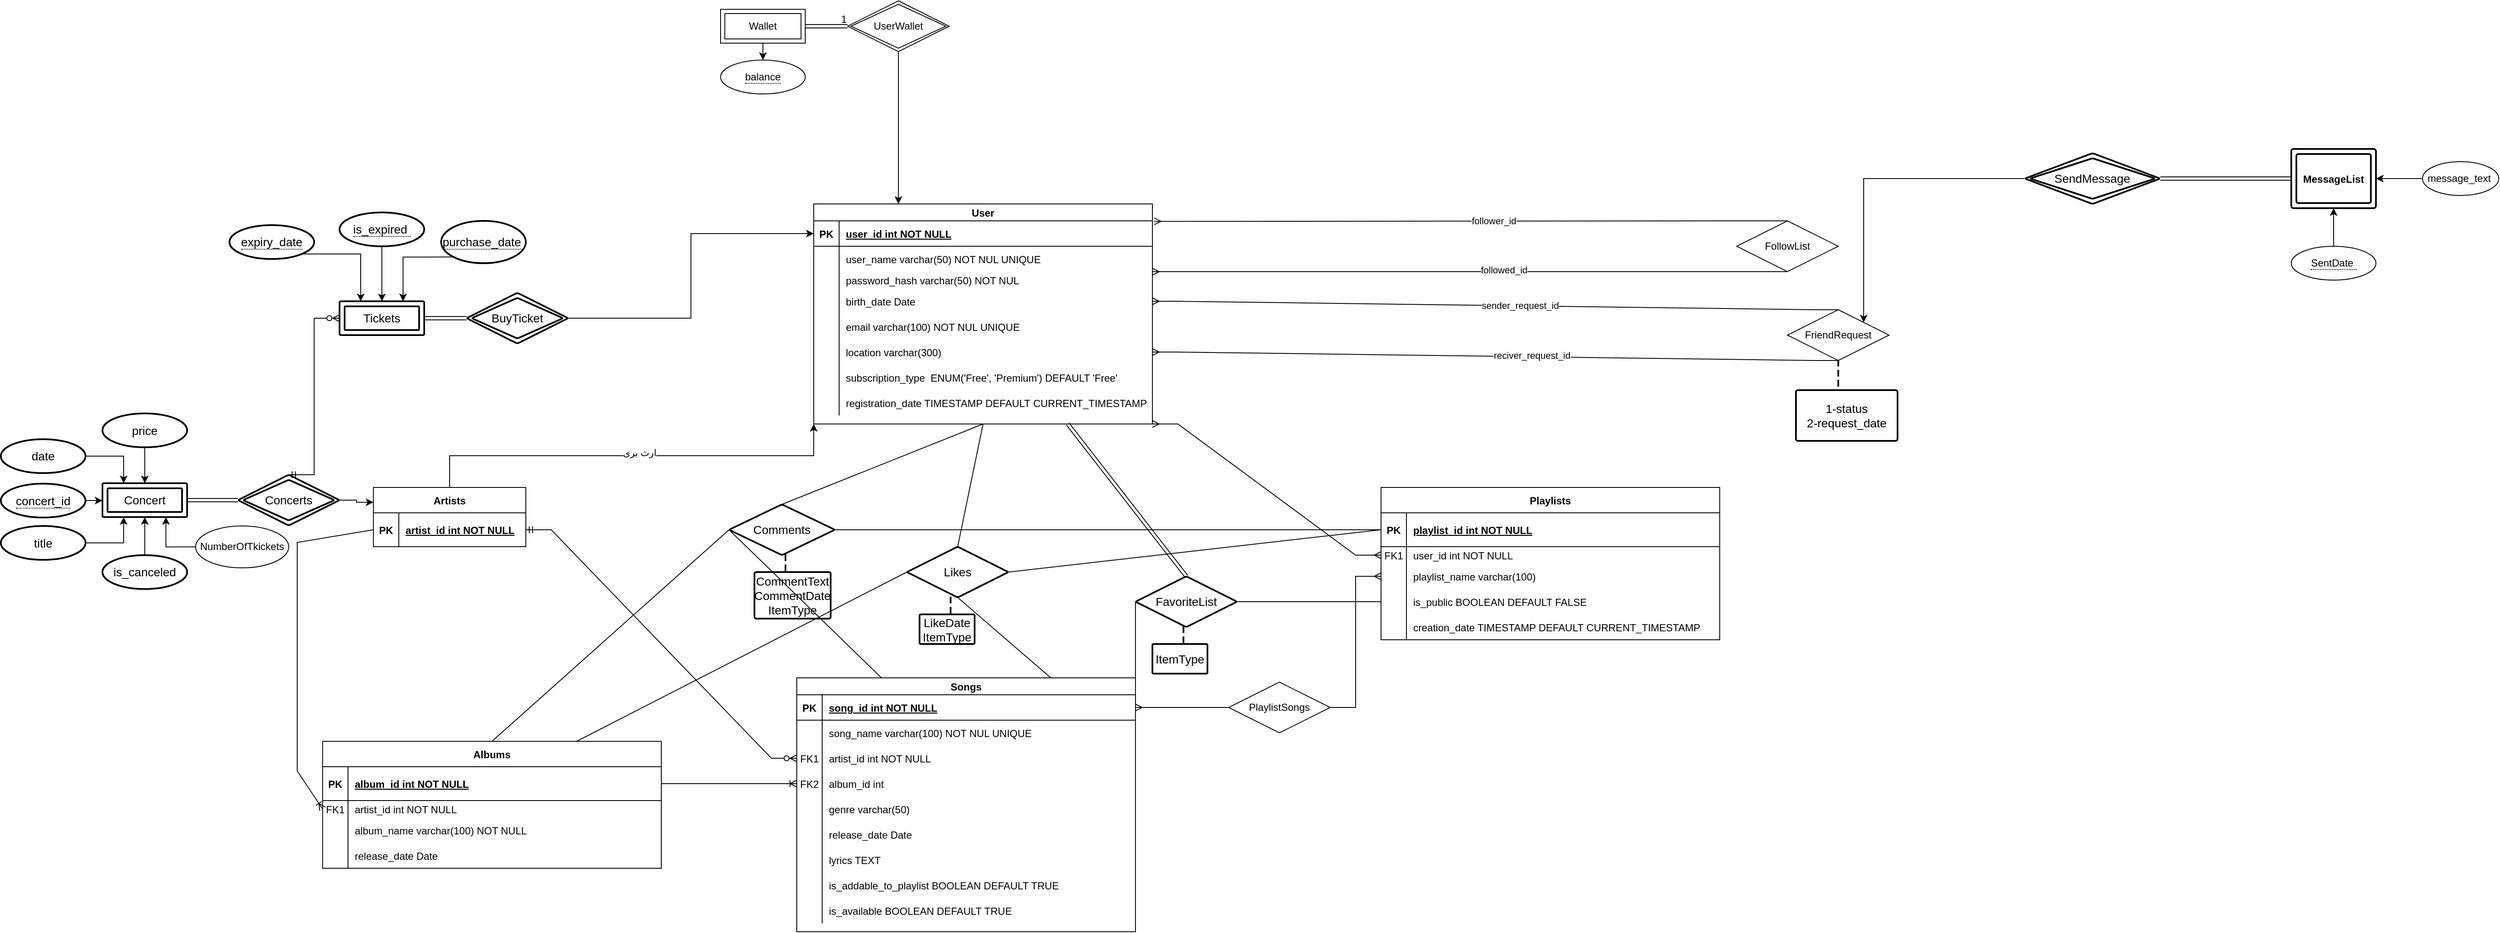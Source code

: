 <mxfile version="24.6.5" type="device">
  <diagram id="R2lEEEUBdFMjLlhIrx00" name="Page-1">
    <mxGraphModel dx="4075" dy="2425" grid="1" gridSize="10" guides="1" tooltips="1" connect="1" arrows="1" fold="1" page="1" pageScale="1" pageWidth="850" pageHeight="1100" math="0" shadow="0" extFonts="Permanent Marker^https://fonts.googleapis.com/css?family=Permanent+Marker">
      <root>
        <mxCell id="0" />
        <mxCell id="1" parent="0" />
        <mxCell id="6ZVJv1t7tKq6ZZ9v9irW-252" value="&lt;span style=&quot;font-size: 12px; font-weight: 700; text-wrap: nowrap;&quot;&gt;MessageList&lt;/span&gt;" style="shape=ext;margin=3;double=1;whiteSpace=wrap;html=1;align=center;rounded=1;shadow=0;dashed=0;strokeColor=default;strokeWidth=2;verticalAlign=middle;arcSize=4;fontFamily=Helvetica;fontSize=14;fontColor=default;fontStyle=0;fillColor=default;" parent="1" vertex="1">
          <mxGeometry x="1875" y="65" width="100" height="70" as="geometry" />
        </mxCell>
        <mxCell id="C-vyLk0tnHw3VtMMgP7b-23" value="User" style="shape=table;startSize=20;container=1;collapsible=1;childLayout=tableLayout;fixedRows=1;rowLines=0;fontStyle=1;align=center;resizeLast=1;" parent="1" vertex="1">
          <mxGeometry x="130" y="130" width="400" height="260" as="geometry" />
        </mxCell>
        <mxCell id="C-vyLk0tnHw3VtMMgP7b-24" value="" style="shape=partialRectangle;collapsible=0;dropTarget=0;pointerEvents=0;fillColor=none;points=[[0,0.5],[1,0.5]];portConstraint=eastwest;top=0;left=0;right=0;bottom=1;" parent="C-vyLk0tnHw3VtMMgP7b-23" vertex="1">
          <mxGeometry y="20" width="400" height="30" as="geometry" />
        </mxCell>
        <mxCell id="C-vyLk0tnHw3VtMMgP7b-25" value="PK" style="shape=partialRectangle;overflow=hidden;connectable=0;fillColor=none;top=0;left=0;bottom=0;right=0;fontStyle=1;" parent="C-vyLk0tnHw3VtMMgP7b-24" vertex="1">
          <mxGeometry width="30" height="30" as="geometry">
            <mxRectangle width="30" height="30" as="alternateBounds" />
          </mxGeometry>
        </mxCell>
        <mxCell id="C-vyLk0tnHw3VtMMgP7b-26" value="user_id int NOT NULL " style="shape=partialRectangle;overflow=hidden;connectable=0;fillColor=none;top=0;left=0;bottom=0;right=0;align=left;spacingLeft=6;fontStyle=5;" parent="C-vyLk0tnHw3VtMMgP7b-24" vertex="1">
          <mxGeometry x="30" width="370" height="30" as="geometry">
            <mxRectangle width="370" height="30" as="alternateBounds" />
          </mxGeometry>
        </mxCell>
        <mxCell id="C-vyLk0tnHw3VtMMgP7b-27" value="" style="shape=partialRectangle;collapsible=0;dropTarget=0;pointerEvents=0;fillColor=none;points=[[0,0.5],[1,0.5]];portConstraint=eastwest;top=0;left=0;right=0;bottom=0;" parent="C-vyLk0tnHw3VtMMgP7b-23" vertex="1">
          <mxGeometry y="50" width="400" height="30" as="geometry" />
        </mxCell>
        <mxCell id="C-vyLk0tnHw3VtMMgP7b-28" value="" style="shape=partialRectangle;overflow=hidden;connectable=0;fillColor=none;top=0;left=0;bottom=0;right=0;" parent="C-vyLk0tnHw3VtMMgP7b-27" vertex="1">
          <mxGeometry width="30" height="30" as="geometry">
            <mxRectangle width="30" height="30" as="alternateBounds" />
          </mxGeometry>
        </mxCell>
        <mxCell id="C-vyLk0tnHw3VtMMgP7b-29" value="user_name varchar(50) NOT NUL UNIQUE " style="shape=partialRectangle;overflow=hidden;connectable=0;fillColor=none;top=0;left=0;bottom=0;right=0;align=left;spacingLeft=6;" parent="C-vyLk0tnHw3VtMMgP7b-27" vertex="1">
          <mxGeometry x="30" width="370" height="30" as="geometry">
            <mxRectangle width="370" height="30" as="alternateBounds" />
          </mxGeometry>
        </mxCell>
        <mxCell id="6ZVJv1t7tKq6ZZ9v9irW-8" value="" style="shape=partialRectangle;collapsible=0;dropTarget=0;pointerEvents=0;fillColor=none;points=[[0,0.5],[1,0.5]];portConstraint=eastwest;top=0;left=0;right=0;bottom=0;" parent="C-vyLk0tnHw3VtMMgP7b-23" vertex="1">
          <mxGeometry y="80" width="400" height="20" as="geometry" />
        </mxCell>
        <mxCell id="6ZVJv1t7tKq6ZZ9v9irW-9" value="" style="shape=partialRectangle;overflow=hidden;connectable=0;fillColor=none;top=0;left=0;bottom=0;right=0;" parent="6ZVJv1t7tKq6ZZ9v9irW-8" vertex="1">
          <mxGeometry width="30" height="20" as="geometry">
            <mxRectangle width="30" height="20" as="alternateBounds" />
          </mxGeometry>
        </mxCell>
        <mxCell id="6ZVJv1t7tKq6ZZ9v9irW-10" value="password_hash varchar(50) NOT NUL" style="shape=partialRectangle;overflow=hidden;connectable=0;fillColor=none;top=0;left=0;bottom=0;right=0;align=left;spacingLeft=6;" parent="6ZVJv1t7tKq6ZZ9v9irW-8" vertex="1">
          <mxGeometry x="30" width="370" height="20" as="geometry">
            <mxRectangle width="370" height="20" as="alternateBounds" />
          </mxGeometry>
        </mxCell>
        <mxCell id="6ZVJv1t7tKq6ZZ9v9irW-11" value="" style="shape=partialRectangle;collapsible=0;dropTarget=0;pointerEvents=0;fillColor=none;points=[[0,0.5],[1,0.5]];portConstraint=eastwest;top=0;left=0;right=0;bottom=0;" parent="C-vyLk0tnHw3VtMMgP7b-23" vertex="1">
          <mxGeometry y="100" width="400" height="30" as="geometry" />
        </mxCell>
        <mxCell id="6ZVJv1t7tKq6ZZ9v9irW-12" value="" style="shape=partialRectangle;overflow=hidden;connectable=0;fillColor=none;top=0;left=0;bottom=0;right=0;" parent="6ZVJv1t7tKq6ZZ9v9irW-11" vertex="1">
          <mxGeometry width="30" height="30" as="geometry">
            <mxRectangle width="30" height="30" as="alternateBounds" />
          </mxGeometry>
        </mxCell>
        <mxCell id="6ZVJv1t7tKq6ZZ9v9irW-13" value="birth_date Date " style="shape=partialRectangle;overflow=hidden;connectable=0;fillColor=none;top=0;left=0;bottom=0;right=0;align=left;spacingLeft=6;" parent="6ZVJv1t7tKq6ZZ9v9irW-11" vertex="1">
          <mxGeometry x="30" width="370" height="30" as="geometry">
            <mxRectangle width="370" height="30" as="alternateBounds" />
          </mxGeometry>
        </mxCell>
        <mxCell id="6ZVJv1t7tKq6ZZ9v9irW-14" value="" style="shape=partialRectangle;collapsible=0;dropTarget=0;pointerEvents=0;fillColor=none;points=[[0,0.5],[1,0.5]];portConstraint=eastwest;top=0;left=0;right=0;bottom=0;" parent="C-vyLk0tnHw3VtMMgP7b-23" vertex="1">
          <mxGeometry y="130" width="400" height="30" as="geometry" />
        </mxCell>
        <mxCell id="6ZVJv1t7tKq6ZZ9v9irW-15" value="" style="shape=partialRectangle;overflow=hidden;connectable=0;fillColor=none;top=0;left=0;bottom=0;right=0;" parent="6ZVJv1t7tKq6ZZ9v9irW-14" vertex="1">
          <mxGeometry width="30" height="30" as="geometry">
            <mxRectangle width="30" height="30" as="alternateBounds" />
          </mxGeometry>
        </mxCell>
        <mxCell id="6ZVJv1t7tKq6ZZ9v9irW-16" value="email varchar(100) NOT NUL UNIQUE" style="shape=partialRectangle;overflow=hidden;connectable=0;fillColor=none;top=0;left=0;bottom=0;right=0;align=left;spacingLeft=6;" parent="6ZVJv1t7tKq6ZZ9v9irW-14" vertex="1">
          <mxGeometry x="30" width="370" height="30" as="geometry">
            <mxRectangle width="370" height="30" as="alternateBounds" />
          </mxGeometry>
        </mxCell>
        <mxCell id="6ZVJv1t7tKq6ZZ9v9irW-17" value="" style="shape=partialRectangle;collapsible=0;dropTarget=0;pointerEvents=0;fillColor=none;points=[[0,0.5],[1,0.5]];portConstraint=eastwest;top=0;left=0;right=0;bottom=0;" parent="C-vyLk0tnHw3VtMMgP7b-23" vertex="1">
          <mxGeometry y="160" width="400" height="30" as="geometry" />
        </mxCell>
        <mxCell id="6ZVJv1t7tKq6ZZ9v9irW-18" value="" style="shape=partialRectangle;overflow=hidden;connectable=0;fillColor=none;top=0;left=0;bottom=0;right=0;" parent="6ZVJv1t7tKq6ZZ9v9irW-17" vertex="1">
          <mxGeometry width="30" height="30" as="geometry">
            <mxRectangle width="30" height="30" as="alternateBounds" />
          </mxGeometry>
        </mxCell>
        <mxCell id="6ZVJv1t7tKq6ZZ9v9irW-19" value="location varchar(300) " style="shape=partialRectangle;overflow=hidden;connectable=0;fillColor=none;top=0;left=0;bottom=0;right=0;align=left;spacingLeft=6;" parent="6ZVJv1t7tKq6ZZ9v9irW-17" vertex="1">
          <mxGeometry x="30" width="370" height="30" as="geometry">
            <mxRectangle width="370" height="30" as="alternateBounds" />
          </mxGeometry>
        </mxCell>
        <mxCell id="6ZVJv1t7tKq6ZZ9v9irW-20" value="" style="shape=partialRectangle;collapsible=0;dropTarget=0;pointerEvents=0;fillColor=none;points=[[0,0.5],[1,0.5]];portConstraint=eastwest;top=0;left=0;right=0;bottom=0;" parent="C-vyLk0tnHw3VtMMgP7b-23" vertex="1">
          <mxGeometry y="190" width="400" height="30" as="geometry" />
        </mxCell>
        <mxCell id="6ZVJv1t7tKq6ZZ9v9irW-21" value="" style="shape=partialRectangle;overflow=hidden;connectable=0;fillColor=none;top=0;left=0;bottom=0;right=0;" parent="6ZVJv1t7tKq6ZZ9v9irW-20" vertex="1">
          <mxGeometry width="30" height="30" as="geometry">
            <mxRectangle width="30" height="30" as="alternateBounds" />
          </mxGeometry>
        </mxCell>
        <mxCell id="6ZVJv1t7tKq6ZZ9v9irW-22" value="subscription_type  ENUM(&#39;Free&#39;, &#39;Premium&#39;) DEFAULT &#39;Free&#39;" style="shape=partialRectangle;overflow=hidden;connectable=0;fillColor=none;top=0;left=0;bottom=0;right=0;align=left;spacingLeft=6;" parent="6ZVJv1t7tKq6ZZ9v9irW-20" vertex="1">
          <mxGeometry x="30" width="370" height="30" as="geometry">
            <mxRectangle width="370" height="30" as="alternateBounds" />
          </mxGeometry>
        </mxCell>
        <mxCell id="6ZVJv1t7tKq6ZZ9v9irW-23" value="" style="shape=partialRectangle;collapsible=0;dropTarget=0;pointerEvents=0;fillColor=none;points=[[0,0.5],[1,0.5]];portConstraint=eastwest;top=0;left=0;right=0;bottom=0;" parent="C-vyLk0tnHw3VtMMgP7b-23" vertex="1">
          <mxGeometry y="220" width="400" height="30" as="geometry" />
        </mxCell>
        <mxCell id="6ZVJv1t7tKq6ZZ9v9irW-24" value="" style="shape=partialRectangle;overflow=hidden;connectable=0;fillColor=none;top=0;left=0;bottom=0;right=0;" parent="6ZVJv1t7tKq6ZZ9v9irW-23" vertex="1">
          <mxGeometry width="30" height="30" as="geometry">
            <mxRectangle width="30" height="30" as="alternateBounds" />
          </mxGeometry>
        </mxCell>
        <mxCell id="6ZVJv1t7tKq6ZZ9v9irW-25" value="registration_date TIMESTAMP DEFAULT CURRENT_TIMESTAMP " style="shape=partialRectangle;overflow=hidden;connectable=0;fillColor=none;top=0;left=0;bottom=0;right=0;align=left;spacingLeft=6;" parent="6ZVJv1t7tKq6ZZ9v9irW-23" vertex="1">
          <mxGeometry x="30" width="370" height="30" as="geometry">
            <mxRectangle width="370" height="30" as="alternateBounds" />
          </mxGeometry>
        </mxCell>
        <mxCell id="6ZVJv1t7tKq6ZZ9v9irW-29" value="Songs" style="shape=table;startSize=20;container=1;collapsible=1;childLayout=tableLayout;fixedRows=1;rowLines=0;fontStyle=1;align=center;resizeLast=1;" parent="1" vertex="1">
          <mxGeometry x="110" y="690" width="400" height="300" as="geometry" />
        </mxCell>
        <mxCell id="6ZVJv1t7tKq6ZZ9v9irW-30" value="" style="shape=partialRectangle;collapsible=0;dropTarget=0;pointerEvents=0;fillColor=none;points=[[0,0.5],[1,0.5]];portConstraint=eastwest;top=0;left=0;right=0;bottom=1;" parent="6ZVJv1t7tKq6ZZ9v9irW-29" vertex="1">
          <mxGeometry y="20" width="400" height="30" as="geometry" />
        </mxCell>
        <mxCell id="6ZVJv1t7tKq6ZZ9v9irW-31" value="PK" style="shape=partialRectangle;overflow=hidden;connectable=0;fillColor=none;top=0;left=0;bottom=0;right=0;fontStyle=1;" parent="6ZVJv1t7tKq6ZZ9v9irW-30" vertex="1">
          <mxGeometry width="30" height="30" as="geometry">
            <mxRectangle width="30" height="30" as="alternateBounds" />
          </mxGeometry>
        </mxCell>
        <mxCell id="6ZVJv1t7tKq6ZZ9v9irW-32" value="song_id int NOT NULL " style="shape=partialRectangle;overflow=hidden;connectable=0;fillColor=none;top=0;left=0;bottom=0;right=0;align=left;spacingLeft=6;fontStyle=5;" parent="6ZVJv1t7tKq6ZZ9v9irW-30" vertex="1">
          <mxGeometry x="30" width="370" height="30" as="geometry">
            <mxRectangle width="370" height="30" as="alternateBounds" />
          </mxGeometry>
        </mxCell>
        <mxCell id="6ZVJv1t7tKq6ZZ9v9irW-33" value="" style="shape=partialRectangle;collapsible=0;dropTarget=0;pointerEvents=0;fillColor=none;points=[[0,0.5],[1,0.5]];portConstraint=eastwest;top=0;left=0;right=0;bottom=0;" parent="6ZVJv1t7tKq6ZZ9v9irW-29" vertex="1">
          <mxGeometry y="50" width="400" height="30" as="geometry" />
        </mxCell>
        <mxCell id="6ZVJv1t7tKq6ZZ9v9irW-34" value="" style="shape=partialRectangle;overflow=hidden;connectable=0;fillColor=none;top=0;left=0;bottom=0;right=0;" parent="6ZVJv1t7tKq6ZZ9v9irW-33" vertex="1">
          <mxGeometry width="30" height="30" as="geometry">
            <mxRectangle width="30" height="30" as="alternateBounds" />
          </mxGeometry>
        </mxCell>
        <mxCell id="6ZVJv1t7tKq6ZZ9v9irW-35" value="song_name varchar(100) NOT NUL UNIQUE " style="shape=partialRectangle;overflow=hidden;connectable=0;fillColor=none;top=0;left=0;bottom=0;right=0;align=left;spacingLeft=6;" parent="6ZVJv1t7tKq6ZZ9v9irW-33" vertex="1">
          <mxGeometry x="30" width="370" height="30" as="geometry">
            <mxRectangle width="370" height="30" as="alternateBounds" />
          </mxGeometry>
        </mxCell>
        <mxCell id="6ZVJv1t7tKq6ZZ9v9irW-36" value="" style="shape=partialRectangle;collapsible=0;dropTarget=0;pointerEvents=0;fillColor=none;points=[[0,0.5],[1,0.5]];portConstraint=eastwest;top=0;left=0;right=0;bottom=0;" parent="6ZVJv1t7tKq6ZZ9v9irW-29" vertex="1">
          <mxGeometry y="80" width="400" height="30" as="geometry" />
        </mxCell>
        <mxCell id="6ZVJv1t7tKq6ZZ9v9irW-37" value="FK1" style="shape=partialRectangle;overflow=hidden;connectable=0;fillColor=none;top=0;left=0;bottom=0;right=0;" parent="6ZVJv1t7tKq6ZZ9v9irW-36" vertex="1">
          <mxGeometry width="30" height="30" as="geometry">
            <mxRectangle width="30" height="30" as="alternateBounds" />
          </mxGeometry>
        </mxCell>
        <mxCell id="6ZVJv1t7tKq6ZZ9v9irW-38" value="artist_id int NOT NULL" style="shape=partialRectangle;overflow=hidden;connectable=0;fillColor=none;top=0;left=0;bottom=0;right=0;align=left;spacingLeft=6;" parent="6ZVJv1t7tKq6ZZ9v9irW-36" vertex="1">
          <mxGeometry x="30" width="370" height="30" as="geometry">
            <mxRectangle width="370" height="30" as="alternateBounds" />
          </mxGeometry>
        </mxCell>
        <mxCell id="6ZVJv1t7tKq6ZZ9v9irW-39" value="" style="shape=partialRectangle;collapsible=0;dropTarget=0;pointerEvents=0;fillColor=none;points=[[0,0.5],[1,0.5]];portConstraint=eastwest;top=0;left=0;right=0;bottom=0;" parent="6ZVJv1t7tKq6ZZ9v9irW-29" vertex="1">
          <mxGeometry y="110" width="400" height="30" as="geometry" />
        </mxCell>
        <mxCell id="6ZVJv1t7tKq6ZZ9v9irW-40" value="FK2" style="shape=partialRectangle;overflow=hidden;connectable=0;fillColor=none;top=0;left=0;bottom=0;right=0;" parent="6ZVJv1t7tKq6ZZ9v9irW-39" vertex="1">
          <mxGeometry width="30" height="30" as="geometry">
            <mxRectangle width="30" height="30" as="alternateBounds" />
          </mxGeometry>
        </mxCell>
        <mxCell id="6ZVJv1t7tKq6ZZ9v9irW-41" value="album_id int " style="shape=partialRectangle;overflow=hidden;connectable=0;fillColor=none;top=0;left=0;bottom=0;right=0;align=left;spacingLeft=6;" parent="6ZVJv1t7tKq6ZZ9v9irW-39" vertex="1">
          <mxGeometry x="30" width="370" height="30" as="geometry">
            <mxRectangle width="370" height="30" as="alternateBounds" />
          </mxGeometry>
        </mxCell>
        <mxCell id="6ZVJv1t7tKq6ZZ9v9irW-42" value="" style="shape=partialRectangle;collapsible=0;dropTarget=0;pointerEvents=0;fillColor=none;points=[[0,0.5],[1,0.5]];portConstraint=eastwest;top=0;left=0;right=0;bottom=0;" parent="6ZVJv1t7tKq6ZZ9v9irW-29" vertex="1">
          <mxGeometry y="140" width="400" height="30" as="geometry" />
        </mxCell>
        <mxCell id="6ZVJv1t7tKq6ZZ9v9irW-43" value="" style="shape=partialRectangle;overflow=hidden;connectable=0;fillColor=none;top=0;left=0;bottom=0;right=0;" parent="6ZVJv1t7tKq6ZZ9v9irW-42" vertex="1">
          <mxGeometry width="30" height="30" as="geometry">
            <mxRectangle width="30" height="30" as="alternateBounds" />
          </mxGeometry>
        </mxCell>
        <mxCell id="6ZVJv1t7tKq6ZZ9v9irW-44" value="genre varchar(50)" style="shape=partialRectangle;overflow=hidden;connectable=0;fillColor=none;top=0;left=0;bottom=0;right=0;align=left;spacingLeft=6;" parent="6ZVJv1t7tKq6ZZ9v9irW-42" vertex="1">
          <mxGeometry x="30" width="370" height="30" as="geometry">
            <mxRectangle width="370" height="30" as="alternateBounds" />
          </mxGeometry>
        </mxCell>
        <mxCell id="6ZVJv1t7tKq6ZZ9v9irW-45" value="" style="shape=partialRectangle;collapsible=0;dropTarget=0;pointerEvents=0;fillColor=none;points=[[0,0.5],[1,0.5]];portConstraint=eastwest;top=0;left=0;right=0;bottom=0;" parent="6ZVJv1t7tKq6ZZ9v9irW-29" vertex="1">
          <mxGeometry y="170" width="400" height="30" as="geometry" />
        </mxCell>
        <mxCell id="6ZVJv1t7tKq6ZZ9v9irW-46" value="" style="shape=partialRectangle;overflow=hidden;connectable=0;fillColor=none;top=0;left=0;bottom=0;right=0;" parent="6ZVJv1t7tKq6ZZ9v9irW-45" vertex="1">
          <mxGeometry width="30" height="30" as="geometry">
            <mxRectangle width="30" height="30" as="alternateBounds" />
          </mxGeometry>
        </mxCell>
        <mxCell id="6ZVJv1t7tKq6ZZ9v9irW-47" value="release_date Date" style="shape=partialRectangle;overflow=hidden;connectable=0;fillColor=none;top=0;left=0;bottom=0;right=0;align=left;spacingLeft=6;" parent="6ZVJv1t7tKq6ZZ9v9irW-45" vertex="1">
          <mxGeometry x="30" width="370" height="30" as="geometry">
            <mxRectangle width="370" height="30" as="alternateBounds" />
          </mxGeometry>
        </mxCell>
        <mxCell id="6ZVJv1t7tKq6ZZ9v9irW-48" value="" style="shape=partialRectangle;collapsible=0;dropTarget=0;pointerEvents=0;fillColor=none;points=[[0,0.5],[1,0.5]];portConstraint=eastwest;top=0;left=0;right=0;bottom=0;" parent="6ZVJv1t7tKq6ZZ9v9irW-29" vertex="1">
          <mxGeometry y="200" width="400" height="30" as="geometry" />
        </mxCell>
        <mxCell id="6ZVJv1t7tKq6ZZ9v9irW-49" value="" style="shape=partialRectangle;overflow=hidden;connectable=0;fillColor=none;top=0;left=0;bottom=0;right=0;" parent="6ZVJv1t7tKq6ZZ9v9irW-48" vertex="1">
          <mxGeometry width="30" height="30" as="geometry">
            <mxRectangle width="30" height="30" as="alternateBounds" />
          </mxGeometry>
        </mxCell>
        <mxCell id="6ZVJv1t7tKq6ZZ9v9irW-50" value="lyrics TEXT" style="shape=partialRectangle;overflow=hidden;connectable=0;fillColor=none;top=0;left=0;bottom=0;right=0;align=left;spacingLeft=6;" parent="6ZVJv1t7tKq6ZZ9v9irW-48" vertex="1">
          <mxGeometry x="30" width="370" height="30" as="geometry">
            <mxRectangle width="370" height="30" as="alternateBounds" />
          </mxGeometry>
        </mxCell>
        <mxCell id="6ZVJv1t7tKq6ZZ9v9irW-51" value="" style="shape=partialRectangle;collapsible=0;dropTarget=0;pointerEvents=0;fillColor=none;points=[[0,0.5],[1,0.5]];portConstraint=eastwest;top=0;left=0;right=0;bottom=0;" parent="6ZVJv1t7tKq6ZZ9v9irW-29" vertex="1">
          <mxGeometry y="230" width="400" height="30" as="geometry" />
        </mxCell>
        <mxCell id="6ZVJv1t7tKq6ZZ9v9irW-52" value="" style="shape=partialRectangle;overflow=hidden;connectable=0;fillColor=none;top=0;left=0;bottom=0;right=0;" parent="6ZVJv1t7tKq6ZZ9v9irW-51" vertex="1">
          <mxGeometry width="30" height="30" as="geometry">
            <mxRectangle width="30" height="30" as="alternateBounds" />
          </mxGeometry>
        </mxCell>
        <mxCell id="6ZVJv1t7tKq6ZZ9v9irW-53" value="is_addable_to_playlist BOOLEAN DEFAULT TRUE" style="shape=partialRectangle;overflow=hidden;connectable=0;fillColor=none;top=0;left=0;bottom=0;right=0;align=left;spacingLeft=6;" parent="6ZVJv1t7tKq6ZZ9v9irW-51" vertex="1">
          <mxGeometry x="30" width="370" height="30" as="geometry">
            <mxRectangle width="370" height="30" as="alternateBounds" />
          </mxGeometry>
        </mxCell>
        <mxCell id="6ZVJv1t7tKq6ZZ9v9irW-54" value="" style="shape=partialRectangle;collapsible=0;dropTarget=0;pointerEvents=0;fillColor=none;points=[[0,0.5],[1,0.5]];portConstraint=eastwest;top=0;left=0;right=0;bottom=0;" parent="6ZVJv1t7tKq6ZZ9v9irW-29" vertex="1">
          <mxGeometry y="260" width="400" height="30" as="geometry" />
        </mxCell>
        <mxCell id="6ZVJv1t7tKq6ZZ9v9irW-55" value="" style="shape=partialRectangle;overflow=hidden;connectable=0;fillColor=none;top=0;left=0;bottom=0;right=0;" parent="6ZVJv1t7tKq6ZZ9v9irW-54" vertex="1">
          <mxGeometry width="30" height="30" as="geometry">
            <mxRectangle width="30" height="30" as="alternateBounds" />
          </mxGeometry>
        </mxCell>
        <mxCell id="6ZVJv1t7tKq6ZZ9v9irW-56" value="is_available BOOLEAN DEFAULT TRUE" style="shape=partialRectangle;overflow=hidden;connectable=0;fillColor=none;top=0;left=0;bottom=0;right=0;align=left;spacingLeft=6;" parent="6ZVJv1t7tKq6ZZ9v9irW-54" vertex="1">
          <mxGeometry x="30" width="370" height="30" as="geometry">
            <mxRectangle width="370" height="30" as="alternateBounds" />
          </mxGeometry>
        </mxCell>
        <mxCell id="6ZVJv1t7tKq6ZZ9v9irW-57" value="Playlists" style="shape=table;startSize=30;container=1;collapsible=1;childLayout=tableLayout;fixedRows=1;rowLines=0;fontStyle=1;align=center;resizeLast=1;" parent="1" vertex="1">
          <mxGeometry x="800" y="465" width="400" height="180" as="geometry" />
        </mxCell>
        <mxCell id="6ZVJv1t7tKq6ZZ9v9irW-58" value="" style="shape=partialRectangle;collapsible=0;dropTarget=0;pointerEvents=0;fillColor=none;points=[[0,0.5],[1,0.5]];portConstraint=eastwest;top=0;left=0;right=0;bottom=1;" parent="6ZVJv1t7tKq6ZZ9v9irW-57" vertex="1">
          <mxGeometry y="30" width="400" height="40" as="geometry" />
        </mxCell>
        <mxCell id="6ZVJv1t7tKq6ZZ9v9irW-59" value="PK" style="shape=partialRectangle;overflow=hidden;connectable=0;fillColor=none;top=0;left=0;bottom=0;right=0;fontStyle=1;" parent="6ZVJv1t7tKq6ZZ9v9irW-58" vertex="1">
          <mxGeometry width="30" height="40" as="geometry">
            <mxRectangle width="30" height="40" as="alternateBounds" />
          </mxGeometry>
        </mxCell>
        <mxCell id="6ZVJv1t7tKq6ZZ9v9irW-60" value="playlist_id int NOT NULL " style="shape=partialRectangle;overflow=hidden;connectable=0;fillColor=none;top=0;left=0;bottom=0;right=0;align=left;spacingLeft=6;fontStyle=5;" parent="6ZVJv1t7tKq6ZZ9v9irW-58" vertex="1">
          <mxGeometry x="30" width="370" height="40" as="geometry">
            <mxRectangle width="370" height="40" as="alternateBounds" />
          </mxGeometry>
        </mxCell>
        <mxCell id="6ZVJv1t7tKq6ZZ9v9irW-64" value="" style="shape=partialRectangle;collapsible=0;dropTarget=0;pointerEvents=0;fillColor=none;points=[[0,0.5],[1,0.5]];portConstraint=eastwest;top=0;left=0;right=0;bottom=0;" parent="6ZVJv1t7tKq6ZZ9v9irW-57" vertex="1">
          <mxGeometry y="70" width="400" height="20" as="geometry" />
        </mxCell>
        <mxCell id="6ZVJv1t7tKq6ZZ9v9irW-65" value="FK1" style="shape=partialRectangle;overflow=hidden;connectable=0;fillColor=none;top=0;left=0;bottom=0;right=0;" parent="6ZVJv1t7tKq6ZZ9v9irW-64" vertex="1">
          <mxGeometry width="30" height="20" as="geometry">
            <mxRectangle width="30" height="20" as="alternateBounds" />
          </mxGeometry>
        </mxCell>
        <mxCell id="6ZVJv1t7tKq6ZZ9v9irW-66" value="user_id int NOT NULL" style="shape=partialRectangle;overflow=hidden;connectable=0;fillColor=none;top=0;left=0;bottom=0;right=0;align=left;spacingLeft=6;" parent="6ZVJv1t7tKq6ZZ9v9irW-64" vertex="1">
          <mxGeometry x="30" width="370" height="20" as="geometry">
            <mxRectangle width="370" height="20" as="alternateBounds" />
          </mxGeometry>
        </mxCell>
        <mxCell id="6ZVJv1t7tKq6ZZ9v9irW-67" value="" style="shape=partialRectangle;collapsible=0;dropTarget=0;pointerEvents=0;fillColor=none;points=[[0,0.5],[1,0.5]];portConstraint=eastwest;top=0;left=0;right=0;bottom=0;" parent="6ZVJv1t7tKq6ZZ9v9irW-57" vertex="1">
          <mxGeometry y="90" width="400" height="30" as="geometry" />
        </mxCell>
        <mxCell id="6ZVJv1t7tKq6ZZ9v9irW-68" value="" style="shape=partialRectangle;overflow=hidden;connectable=0;fillColor=none;top=0;left=0;bottom=0;right=0;" parent="6ZVJv1t7tKq6ZZ9v9irW-67" vertex="1">
          <mxGeometry width="30" height="30" as="geometry">
            <mxRectangle width="30" height="30" as="alternateBounds" />
          </mxGeometry>
        </mxCell>
        <mxCell id="6ZVJv1t7tKq6ZZ9v9irW-69" value="playlist_name varchar(100) " style="shape=partialRectangle;overflow=hidden;connectable=0;fillColor=none;top=0;left=0;bottom=0;right=0;align=left;spacingLeft=6;" parent="6ZVJv1t7tKq6ZZ9v9irW-67" vertex="1">
          <mxGeometry x="30" width="370" height="30" as="geometry">
            <mxRectangle width="370" height="30" as="alternateBounds" />
          </mxGeometry>
        </mxCell>
        <mxCell id="6ZVJv1t7tKq6ZZ9v9irW-70" value="" style="shape=partialRectangle;collapsible=0;dropTarget=0;pointerEvents=0;fillColor=none;points=[[0,0.5],[1,0.5]];portConstraint=eastwest;top=0;left=0;right=0;bottom=0;" parent="6ZVJv1t7tKq6ZZ9v9irW-57" vertex="1">
          <mxGeometry y="120" width="400" height="30" as="geometry" />
        </mxCell>
        <mxCell id="6ZVJv1t7tKq6ZZ9v9irW-71" value="" style="shape=partialRectangle;overflow=hidden;connectable=0;fillColor=none;top=0;left=0;bottom=0;right=0;" parent="6ZVJv1t7tKq6ZZ9v9irW-70" vertex="1">
          <mxGeometry width="30" height="30" as="geometry">
            <mxRectangle width="30" height="30" as="alternateBounds" />
          </mxGeometry>
        </mxCell>
        <mxCell id="6ZVJv1t7tKq6ZZ9v9irW-72" value="is_public BOOLEAN DEFAULT FALSE" style="shape=partialRectangle;overflow=hidden;connectable=0;fillColor=none;top=0;left=0;bottom=0;right=0;align=left;spacingLeft=6;" parent="6ZVJv1t7tKq6ZZ9v9irW-70" vertex="1">
          <mxGeometry x="30" width="370" height="30" as="geometry">
            <mxRectangle width="370" height="30" as="alternateBounds" />
          </mxGeometry>
        </mxCell>
        <mxCell id="6ZVJv1t7tKq6ZZ9v9irW-73" value="" style="shape=partialRectangle;collapsible=0;dropTarget=0;pointerEvents=0;fillColor=none;points=[[0,0.5],[1,0.5]];portConstraint=eastwest;top=0;left=0;right=0;bottom=0;" parent="6ZVJv1t7tKq6ZZ9v9irW-57" vertex="1">
          <mxGeometry y="150" width="400" height="30" as="geometry" />
        </mxCell>
        <mxCell id="6ZVJv1t7tKq6ZZ9v9irW-74" value="" style="shape=partialRectangle;overflow=hidden;connectable=0;fillColor=none;top=0;left=0;bottom=0;right=0;" parent="6ZVJv1t7tKq6ZZ9v9irW-73" vertex="1">
          <mxGeometry width="30" height="30" as="geometry">
            <mxRectangle width="30" height="30" as="alternateBounds" />
          </mxGeometry>
        </mxCell>
        <mxCell id="6ZVJv1t7tKq6ZZ9v9irW-75" value="creation_date TIMESTAMP DEFAULT CURRENT_TIMESTAMP " style="shape=partialRectangle;overflow=hidden;connectable=0;fillColor=none;top=0;left=0;bottom=0;right=0;align=left;spacingLeft=6;" parent="6ZVJv1t7tKq6ZZ9v9irW-73" vertex="1">
          <mxGeometry x="30" width="370" height="30" as="geometry">
            <mxRectangle width="370" height="30" as="alternateBounds" />
          </mxGeometry>
        </mxCell>
        <mxCell id="6ZVJv1t7tKq6ZZ9v9irW-85" value="FollowList" style="shape=rhombus;perimeter=rhombusPerimeter;whiteSpace=wrap;html=1;align=center;" parent="1" vertex="1">
          <mxGeometry x="1220" y="150" width="120" height="60" as="geometry" />
        </mxCell>
        <mxCell id="6ZVJv1t7tKq6ZZ9v9irW-87" value="" style="edgeStyle=entityRelationEdgeStyle;fontSize=12;html=1;endArrow=ERmany;rounded=0;exitX=0.5;exitY=0;exitDx=0;exitDy=0;entryX=1.005;entryY=0.02;entryDx=0;entryDy=0;entryPerimeter=0;" parent="1" source="6ZVJv1t7tKq6ZZ9v9irW-85" target="C-vyLk0tnHw3VtMMgP7b-24" edge="1">
          <mxGeometry width="100" height="100" relative="1" as="geometry">
            <mxPoint x="600" y="150" as="sourcePoint" />
            <mxPoint x="630" y="110" as="targetPoint" />
            <Array as="points">
              <mxPoint x="670" y="130" />
              <mxPoint x="670" y="130" />
            </Array>
          </mxGeometry>
        </mxCell>
        <mxCell id="6ZVJv1t7tKq6ZZ9v9irW-89" value="follower_id" style="edgeLabel;html=1;align=center;verticalAlign=middle;resizable=0;points=[];" parent="6ZVJv1t7tKq6ZZ9v9irW-87" vertex="1" connectable="0">
          <mxGeometry x="-0.072" y="-1" relative="1" as="geometry">
            <mxPoint as="offset" />
          </mxGeometry>
        </mxCell>
        <mxCell id="6ZVJv1t7tKq6ZZ9v9irW-88" value="" style="edgeStyle=entityRelationEdgeStyle;fontSize=12;html=1;endArrow=ERmany;rounded=0;entryX=1;entryY=0;entryDx=0;entryDy=0;exitX=0.5;exitY=1;exitDx=0;exitDy=0;entryPerimeter=0;" parent="1" source="6ZVJv1t7tKq6ZZ9v9irW-85" target="6ZVJv1t7tKq6ZZ9v9irW-8" edge="1">
          <mxGeometry width="100" height="100" relative="1" as="geometry">
            <mxPoint x="470" y="310" as="sourcePoint" />
            <mxPoint x="570" y="210" as="targetPoint" />
          </mxGeometry>
        </mxCell>
        <mxCell id="6ZVJv1t7tKq6ZZ9v9irW-90" value="followed_id" style="edgeLabel;html=1;align=center;verticalAlign=middle;resizable=0;points=[];" parent="6ZVJv1t7tKq6ZZ9v9irW-88" vertex="1" connectable="0">
          <mxGeometry x="-0.106" y="-2" relative="1" as="geometry">
            <mxPoint as="offset" />
          </mxGeometry>
        </mxCell>
        <mxCell id="6ZVJv1t7tKq6ZZ9v9irW-144" style="edgeStyle=orthogonalEdgeStyle;rounded=0;orthogonalLoop=1;jettySize=auto;html=1;exitX=0.5;exitY=0;exitDx=0;exitDy=0;entryX=0;entryY=1;entryDx=0;entryDy=0;" parent="1" source="6ZVJv1t7tKq6ZZ9v9irW-91" target="C-vyLk0tnHw3VtMMgP7b-23" edge="1">
          <mxGeometry relative="1" as="geometry" />
        </mxCell>
        <mxCell id="6ZVJv1t7tKq6ZZ9v9irW-145" value="ارث بری" style="edgeLabel;html=1;align=center;verticalAlign=middle;resizable=0;points=[];" parent="6ZVJv1t7tKq6ZZ9v9irW-144" vertex="1" connectable="0">
          <mxGeometry x="0.033" y="4" relative="1" as="geometry">
            <mxPoint as="offset" />
          </mxGeometry>
        </mxCell>
        <mxCell id="6ZVJv1t7tKq6ZZ9v9irW-91" value="Artists" style="shape=table;startSize=30;container=1;collapsible=1;childLayout=tableLayout;fixedRows=1;rowLines=0;fontStyle=1;align=center;resizeLast=1;" parent="1" vertex="1">
          <mxGeometry x="-390" y="465" width="180" height="70" as="geometry" />
        </mxCell>
        <mxCell id="6ZVJv1t7tKq6ZZ9v9irW-92" value="" style="shape=partialRectangle;collapsible=0;dropTarget=0;pointerEvents=0;fillColor=none;points=[[0,0.5],[1,0.5]];portConstraint=eastwest;top=0;left=0;right=0;bottom=1;" parent="6ZVJv1t7tKq6ZZ9v9irW-91" vertex="1">
          <mxGeometry y="30" width="180" height="40" as="geometry" />
        </mxCell>
        <mxCell id="6ZVJv1t7tKq6ZZ9v9irW-93" value="PK" style="shape=partialRectangle;overflow=hidden;connectable=0;fillColor=none;top=0;left=0;bottom=0;right=0;fontStyle=1;" parent="6ZVJv1t7tKq6ZZ9v9irW-92" vertex="1">
          <mxGeometry width="30" height="40" as="geometry">
            <mxRectangle width="30" height="40" as="alternateBounds" />
          </mxGeometry>
        </mxCell>
        <mxCell id="6ZVJv1t7tKq6ZZ9v9irW-94" value="artist_id int NOT NULL " style="shape=partialRectangle;overflow=hidden;connectable=0;fillColor=none;top=0;left=0;bottom=0;right=0;align=left;spacingLeft=6;fontStyle=5;" parent="6ZVJv1t7tKq6ZZ9v9irW-92" vertex="1">
          <mxGeometry x="30" width="150" height="40" as="geometry">
            <mxRectangle width="150" height="40" as="alternateBounds" />
          </mxGeometry>
        </mxCell>
        <mxCell id="6ZVJv1t7tKq6ZZ9v9irW-115" value="" style="edgeStyle=entityRelationEdgeStyle;fontSize=12;html=1;endArrow=ERzeroToMany;startArrow=ERmandOne;rounded=0;entryX=0;entryY=0.5;entryDx=0;entryDy=0;exitX=1;exitY=0.5;exitDx=0;exitDy=0;" parent="1" source="6ZVJv1t7tKq6ZZ9v9irW-92" target="6ZVJv1t7tKq6ZZ9v9irW-36" edge="1">
          <mxGeometry width="100" height="100" relative="1" as="geometry">
            <mxPoint x="-260" y="340" as="sourcePoint" />
            <mxPoint x="-70" y="480" as="targetPoint" />
            <Array as="points">
              <mxPoint x="-240" y="310" />
              <mxPoint x="-110" y="630" />
              <mxPoint x="-230" y="400" />
              <mxPoint x="-220" y="540" />
            </Array>
          </mxGeometry>
        </mxCell>
        <mxCell id="6ZVJv1t7tKq6ZZ9v9irW-117" value="Albums" style="shape=table;startSize=30;container=1;collapsible=1;childLayout=tableLayout;fixedRows=1;rowLines=0;fontStyle=1;align=center;resizeLast=1;" parent="1" vertex="1">
          <mxGeometry x="-450" y="765" width="400" height="150" as="geometry" />
        </mxCell>
        <mxCell id="6ZVJv1t7tKq6ZZ9v9irW-118" value="" style="shape=partialRectangle;collapsible=0;dropTarget=0;pointerEvents=0;fillColor=none;points=[[0,0.5],[1,0.5]];portConstraint=eastwest;top=0;left=0;right=0;bottom=1;" parent="6ZVJv1t7tKq6ZZ9v9irW-117" vertex="1">
          <mxGeometry y="30" width="400" height="40" as="geometry" />
        </mxCell>
        <mxCell id="6ZVJv1t7tKq6ZZ9v9irW-119" value="PK" style="shape=partialRectangle;overflow=hidden;connectable=0;fillColor=none;top=0;left=0;bottom=0;right=0;fontStyle=1;" parent="6ZVJv1t7tKq6ZZ9v9irW-118" vertex="1">
          <mxGeometry width="30" height="40" as="geometry">
            <mxRectangle width="30" height="40" as="alternateBounds" />
          </mxGeometry>
        </mxCell>
        <mxCell id="6ZVJv1t7tKq6ZZ9v9irW-120" value="album_id int NOT NULL " style="shape=partialRectangle;overflow=hidden;connectable=0;fillColor=none;top=0;left=0;bottom=0;right=0;align=left;spacingLeft=6;fontStyle=5;" parent="6ZVJv1t7tKq6ZZ9v9irW-118" vertex="1">
          <mxGeometry x="30" width="370" height="40" as="geometry">
            <mxRectangle width="370" height="40" as="alternateBounds" />
          </mxGeometry>
        </mxCell>
        <mxCell id="6ZVJv1t7tKq6ZZ9v9irW-121" value="" style="shape=partialRectangle;collapsible=0;dropTarget=0;pointerEvents=0;fillColor=none;points=[[0,0.5],[1,0.5]];portConstraint=eastwest;top=0;left=0;right=0;bottom=0;" parent="6ZVJv1t7tKq6ZZ9v9irW-117" vertex="1">
          <mxGeometry y="70" width="400" height="20" as="geometry" />
        </mxCell>
        <mxCell id="6ZVJv1t7tKq6ZZ9v9irW-122" value="FK1" style="shape=partialRectangle;overflow=hidden;connectable=0;fillColor=none;top=0;left=0;bottom=0;right=0;" parent="6ZVJv1t7tKq6ZZ9v9irW-121" vertex="1">
          <mxGeometry width="30" height="20" as="geometry">
            <mxRectangle width="30" height="20" as="alternateBounds" />
          </mxGeometry>
        </mxCell>
        <mxCell id="6ZVJv1t7tKq6ZZ9v9irW-123" value="artist_id int NOT NULL" style="shape=partialRectangle;overflow=hidden;connectable=0;fillColor=none;top=0;left=0;bottom=0;right=0;align=left;spacingLeft=6;" parent="6ZVJv1t7tKq6ZZ9v9irW-121" vertex="1">
          <mxGeometry x="30" width="370" height="20" as="geometry">
            <mxRectangle width="370" height="20" as="alternateBounds" />
          </mxGeometry>
        </mxCell>
        <mxCell id="6ZVJv1t7tKq6ZZ9v9irW-124" value="" style="shape=partialRectangle;collapsible=0;dropTarget=0;pointerEvents=0;fillColor=none;points=[[0,0.5],[1,0.5]];portConstraint=eastwest;top=0;left=0;right=0;bottom=0;" parent="6ZVJv1t7tKq6ZZ9v9irW-117" vertex="1">
          <mxGeometry y="90" width="400" height="30" as="geometry" />
        </mxCell>
        <mxCell id="6ZVJv1t7tKq6ZZ9v9irW-125" value="" style="shape=partialRectangle;overflow=hidden;connectable=0;fillColor=none;top=0;left=0;bottom=0;right=0;" parent="6ZVJv1t7tKq6ZZ9v9irW-124" vertex="1">
          <mxGeometry width="30" height="30" as="geometry">
            <mxRectangle width="30" height="30" as="alternateBounds" />
          </mxGeometry>
        </mxCell>
        <mxCell id="6ZVJv1t7tKq6ZZ9v9irW-126" value="album_name varchar(100) NOT NULL" style="shape=partialRectangle;overflow=hidden;connectable=0;fillColor=none;top=0;left=0;bottom=0;right=0;align=left;spacingLeft=6;" parent="6ZVJv1t7tKq6ZZ9v9irW-124" vertex="1">
          <mxGeometry x="30" width="370" height="30" as="geometry">
            <mxRectangle width="370" height="30" as="alternateBounds" />
          </mxGeometry>
        </mxCell>
        <mxCell id="6ZVJv1t7tKq6ZZ9v9irW-127" value="" style="shape=partialRectangle;collapsible=0;dropTarget=0;pointerEvents=0;fillColor=none;points=[[0,0.5],[1,0.5]];portConstraint=eastwest;top=0;left=0;right=0;bottom=0;" parent="6ZVJv1t7tKq6ZZ9v9irW-117" vertex="1">
          <mxGeometry y="120" width="400" height="30" as="geometry" />
        </mxCell>
        <mxCell id="6ZVJv1t7tKq6ZZ9v9irW-128" value="" style="shape=partialRectangle;overflow=hidden;connectable=0;fillColor=none;top=0;left=0;bottom=0;right=0;" parent="6ZVJv1t7tKq6ZZ9v9irW-127" vertex="1">
          <mxGeometry width="30" height="30" as="geometry">
            <mxRectangle width="30" height="30" as="alternateBounds" />
          </mxGeometry>
        </mxCell>
        <mxCell id="6ZVJv1t7tKq6ZZ9v9irW-129" value="release_date Date" style="shape=partialRectangle;overflow=hidden;connectable=0;fillColor=none;top=0;left=0;bottom=0;right=0;align=left;spacingLeft=6;" parent="6ZVJv1t7tKq6ZZ9v9irW-127" vertex="1">
          <mxGeometry x="30" width="370" height="30" as="geometry">
            <mxRectangle width="370" height="30" as="alternateBounds" />
          </mxGeometry>
        </mxCell>
        <mxCell id="6ZVJv1t7tKq6ZZ9v9irW-135" value="" style="edgeStyle=entityRelationEdgeStyle;fontSize=12;html=1;endArrow=ERoneToMany;rounded=0;exitX=1;exitY=0.5;exitDx=0;exitDy=0;entryX=0;entryY=0.5;entryDx=0;entryDy=0;" parent="1" source="6ZVJv1t7tKq6ZZ9v9irW-118" target="6ZVJv1t7tKq6ZZ9v9irW-39" edge="1">
          <mxGeometry width="100" height="100" relative="1" as="geometry">
            <mxPoint x="-90" y="810" as="sourcePoint" />
            <mxPoint x="10" y="710" as="targetPoint" />
            <Array as="points">
              <mxPoint x="210" y="930" />
              <mxPoint x="200" y="920" />
            </Array>
          </mxGeometry>
        </mxCell>
        <mxCell id="6ZVJv1t7tKq6ZZ9v9irW-136" value="" style="fontSize=12;html=1;endArrow=ERoneToMany;rounded=0;exitX=0;exitY=0.5;exitDx=0;exitDy=0;entryX=0;entryY=0.5;entryDx=0;entryDy=0;" parent="1" source="6ZVJv1t7tKq6ZZ9v9irW-92" target="6ZVJv1t7tKq6ZZ9v9irW-121" edge="1">
          <mxGeometry width="100" height="100" relative="1" as="geometry">
            <mxPoint x="-310" y="310" as="sourcePoint" />
            <mxPoint x="-440" y="430" as="targetPoint" />
            <Array as="points">
              <mxPoint x="-480" y="530" />
              <mxPoint x="-480" y="800" />
            </Array>
          </mxGeometry>
        </mxCell>
        <mxCell id="6ZVJv1t7tKq6ZZ9v9irW-138" value="PlaylistSongs" style="shape=rhombus;perimeter=rhombusPerimeter;whiteSpace=wrap;html=1;align=center;" parent="1" vertex="1">
          <mxGeometry x="620" y="695" width="120" height="60" as="geometry" />
        </mxCell>
        <mxCell id="6ZVJv1t7tKq6ZZ9v9irW-139" value="" style="edgeStyle=entityRelationEdgeStyle;fontSize=12;html=1;endArrow=ERmany;rounded=0;exitX=1;exitY=0.5;exitDx=0;exitDy=0;entryX=0;entryY=0.5;entryDx=0;entryDy=0;" parent="1" source="6ZVJv1t7tKq6ZZ9v9irW-138" target="6ZVJv1t7tKq6ZZ9v9irW-67" edge="1">
          <mxGeometry width="100" height="100" relative="1" as="geometry">
            <mxPoint x="470" y="539.38" as="sourcePoint" />
            <mxPoint x="620" y="539.46" as="targetPoint" />
          </mxGeometry>
        </mxCell>
        <mxCell id="6ZVJv1t7tKq6ZZ9v9irW-141" value="" style="edgeStyle=entityRelationEdgeStyle;fontSize=12;html=1;endArrow=ERmany;rounded=0;entryX=1;entryY=0.5;entryDx=0;entryDy=0;exitX=0;exitY=0.5;exitDx=0;exitDy=0;" parent="1" source="6ZVJv1t7tKq6ZZ9v9irW-138" target="6ZVJv1t7tKq6ZZ9v9irW-30" edge="1">
          <mxGeometry width="100" height="100" relative="1" as="geometry">
            <mxPoint x="265" y="520" as="sourcePoint" />
            <mxPoint x="110" y="550" as="targetPoint" />
          </mxGeometry>
        </mxCell>
        <mxCell id="6ZVJv1t7tKq6ZZ9v9irW-142" value="" style="edgeStyle=entityRelationEdgeStyle;fontSize=12;html=1;endArrow=ERmany;startArrow=ERmany;rounded=0;entryX=1;entryY=1;entryDx=0;entryDy=0;exitX=0;exitY=0.5;exitDx=0;exitDy=0;" parent="1" source="6ZVJv1t7tKq6ZZ9v9irW-64" target="C-vyLk0tnHw3VtMMgP7b-23" edge="1">
          <mxGeometry width="100" height="100" relative="1" as="geometry">
            <mxPoint x="650" y="420" as="sourcePoint" />
            <mxPoint x="750" y="320" as="targetPoint" />
          </mxGeometry>
        </mxCell>
        <mxCell id="6ZVJv1t7tKq6ZZ9v9irW-167" style="edgeStyle=orthogonalEdgeStyle;rounded=0;orthogonalLoop=1;jettySize=auto;html=1;exitX=0.5;exitY=1;exitDx=0;exitDy=0;entryX=0.5;entryY=0;entryDx=0;entryDy=0;" parent="1" source="6ZVJv1t7tKq6ZZ9v9irW-146" target="6ZVJv1t7tKq6ZZ9v9irW-166" edge="1">
          <mxGeometry relative="1" as="geometry" />
        </mxCell>
        <mxCell id="6ZVJv1t7tKq6ZZ9v9irW-146" value="Wallet" style="shape=ext;margin=3;double=1;whiteSpace=wrap;html=1;align=center;" parent="1" vertex="1">
          <mxGeometry x="20" y="-100" width="100" height="40" as="geometry" />
        </mxCell>
        <mxCell id="6ZVJv1t7tKq6ZZ9v9irW-166" value="&lt;span style=&quot;border-bottom: 1px dotted&quot;&gt;balance&lt;/span&gt;" style="ellipse;whiteSpace=wrap;html=1;align=center;" parent="1" vertex="1">
          <mxGeometry x="20" y="-40" width="100" height="40" as="geometry" />
        </mxCell>
        <mxCell id="6ZVJv1t7tKq6ZZ9v9irW-175" style="edgeStyle=orthogonalEdgeStyle;rounded=0;orthogonalLoop=1;jettySize=auto;html=1;exitX=0.5;exitY=1;exitDx=0;exitDy=0;entryX=0.25;entryY=0;entryDx=0;entryDy=0;" parent="1" source="6ZVJv1t7tKq6ZZ9v9irW-169" target="C-vyLk0tnHw3VtMMgP7b-23" edge="1">
          <mxGeometry relative="1" as="geometry" />
        </mxCell>
        <mxCell id="6ZVJv1t7tKq6ZZ9v9irW-169" value="UserWallet" style="shape=rhombus;double=1;perimeter=rhombusPerimeter;whiteSpace=wrap;html=1;align=center;" parent="1" vertex="1">
          <mxGeometry x="170" y="-110" width="120" height="60" as="geometry" />
        </mxCell>
        <mxCell id="6ZVJv1t7tKq6ZZ9v9irW-171" value="" style="shape=link;html=1;rounded=0;exitX=1;exitY=0.5;exitDx=0;exitDy=0;entryX=0;entryY=0.5;entryDx=0;entryDy=0;" parent="1" source="6ZVJv1t7tKq6ZZ9v9irW-146" target="6ZVJv1t7tKq6ZZ9v9irW-169" edge="1">
          <mxGeometry relative="1" as="geometry">
            <mxPoint x="140" y="-81" as="sourcePoint" />
            <mxPoint x="170" y="-80.56" as="targetPoint" />
          </mxGeometry>
        </mxCell>
        <mxCell id="6ZVJv1t7tKq6ZZ9v9irW-172" value="1" style="resizable=0;html=1;whiteSpace=wrap;align=right;verticalAlign=bottom;" parent="6ZVJv1t7tKq6ZZ9v9irW-171" connectable="0" vertex="1">
          <mxGeometry x="1" relative="1" as="geometry" />
        </mxCell>
        <mxCell id="6ZVJv1t7tKq6ZZ9v9irW-178" value="Concert" style="shape=ext;margin=3;double=1;whiteSpace=wrap;html=1;align=center;rounded=1;shadow=0;dashed=0;strokeColor=default;strokeWidth=2;verticalAlign=middle;arcSize=4;fontFamily=Helvetica;fontSize=14;fontColor=default;fontStyle=0;fillColor=default;" parent="1" vertex="1">
          <mxGeometry x="-710" y="460" width="100" height="40" as="geometry" />
        </mxCell>
        <mxCell id="6ZVJv1t7tKq6ZZ9v9irW-187" style="edgeStyle=orthogonalEdgeStyle;rounded=0;orthogonalLoop=1;jettySize=auto;html=1;exitX=1;exitY=0.5;exitDx=0;exitDy=0;entryX=0;entryY=0.5;entryDx=0;entryDy=0;fontFamily=Helvetica;fontSize=14;fontColor=default;fontStyle=0;" parent="1" source="6ZVJv1t7tKq6ZZ9v9irW-179" target="6ZVJv1t7tKq6ZZ9v9irW-178" edge="1">
          <mxGeometry relative="1" as="geometry" />
        </mxCell>
        <mxCell id="6ZVJv1t7tKq6ZZ9v9irW-179" value="&lt;span style=&quot;border-bottom: 1px dotted&quot;&gt;concert_id&lt;/span&gt;" style="ellipse;whiteSpace=wrap;html=1;align=center;rounded=1;shadow=0;dashed=0;strokeColor=default;strokeWidth=2;verticalAlign=middle;arcSize=4;fontFamily=Helvetica;fontSize=14;fontColor=default;fontStyle=0;fillColor=default;" parent="1" vertex="1">
          <mxGeometry x="-830" y="460.5" width="100" height="40" as="geometry" />
        </mxCell>
        <mxCell id="6ZVJv1t7tKq6ZZ9v9irW-188" style="edgeStyle=orthogonalEdgeStyle;rounded=0;orthogonalLoop=1;jettySize=auto;html=1;exitX=1;exitY=0.5;exitDx=0;exitDy=0;entryX=0.25;entryY=1;entryDx=0;entryDy=0;fontFamily=Helvetica;fontSize=14;fontColor=default;fontStyle=0;" parent="1" source="6ZVJv1t7tKq6ZZ9v9irW-181" target="6ZVJv1t7tKq6ZZ9v9irW-178" edge="1">
          <mxGeometry relative="1" as="geometry" />
        </mxCell>
        <mxCell id="6ZVJv1t7tKq6ZZ9v9irW-181" value="title" style="ellipse;whiteSpace=wrap;html=1;align=center;rounded=1;shadow=0;dashed=0;strokeColor=default;strokeWidth=2;verticalAlign=middle;arcSize=4;fontFamily=Helvetica;fontSize=14;fontColor=default;fontStyle=0;fillColor=default;" parent="1" vertex="1">
          <mxGeometry x="-830" y="510.5" width="100" height="40" as="geometry" />
        </mxCell>
        <mxCell id="6ZVJv1t7tKq6ZZ9v9irW-186" style="edgeStyle=orthogonalEdgeStyle;rounded=0;orthogonalLoop=1;jettySize=auto;html=1;exitX=1;exitY=0.5;exitDx=0;exitDy=0;entryX=0.25;entryY=0;entryDx=0;entryDy=0;fontFamily=Helvetica;fontSize=14;fontColor=default;fontStyle=0;" parent="1" source="6ZVJv1t7tKq6ZZ9v9irW-182" target="6ZVJv1t7tKq6ZZ9v9irW-178" edge="1">
          <mxGeometry relative="1" as="geometry" />
        </mxCell>
        <mxCell id="6ZVJv1t7tKq6ZZ9v9irW-182" value="date" style="ellipse;whiteSpace=wrap;html=1;align=center;rounded=1;shadow=0;dashed=0;strokeColor=default;strokeWidth=2;verticalAlign=middle;arcSize=4;fontFamily=Helvetica;fontSize=14;fontColor=default;fontStyle=0;fillColor=default;" parent="1" vertex="1">
          <mxGeometry x="-830" y="408" width="100" height="40" as="geometry" />
        </mxCell>
        <mxCell id="6ZVJv1t7tKq6ZZ9v9irW-309" style="edgeStyle=orthogonalEdgeStyle;rounded=0;orthogonalLoop=1;jettySize=auto;html=1;exitX=0.5;exitY=1;exitDx=0;exitDy=0;entryX=0.5;entryY=0;entryDx=0;entryDy=0;fontFamily=Helvetica;fontSize=14;fontColor=default;fontStyle=0;" parent="1" source="6ZVJv1t7tKq6ZZ9v9irW-183" target="6ZVJv1t7tKq6ZZ9v9irW-178" edge="1">
          <mxGeometry relative="1" as="geometry" />
        </mxCell>
        <mxCell id="6ZVJv1t7tKq6ZZ9v9irW-183" value="price" style="ellipse;whiteSpace=wrap;html=1;align=center;rounded=1;shadow=0;dashed=0;strokeColor=default;strokeWidth=2;verticalAlign=middle;arcSize=4;fontFamily=Helvetica;fontSize=14;fontColor=default;fontStyle=0;fillColor=default;" parent="1" vertex="1">
          <mxGeometry x="-710" y="377.5" width="100" height="40" as="geometry" />
        </mxCell>
        <mxCell id="6ZVJv1t7tKq6ZZ9v9irW-308" style="edgeStyle=orthogonalEdgeStyle;rounded=0;orthogonalLoop=1;jettySize=auto;html=1;entryX=0.5;entryY=1;entryDx=0;entryDy=0;fontFamily=Helvetica;fontSize=14;fontColor=default;fontStyle=0;" parent="1" source="6ZVJv1t7tKq6ZZ9v9irW-184" target="6ZVJv1t7tKq6ZZ9v9irW-178" edge="1">
          <mxGeometry relative="1" as="geometry" />
        </mxCell>
        <mxCell id="6ZVJv1t7tKq6ZZ9v9irW-184" value="is_canceled" style="ellipse;whiteSpace=wrap;html=1;align=center;rounded=1;shadow=0;dashed=0;strokeColor=default;strokeWidth=2;verticalAlign=middle;arcSize=4;fontFamily=Helvetica;fontSize=14;fontColor=default;fontStyle=0;fillColor=default;" parent="1" vertex="1">
          <mxGeometry x="-710" y="545" width="100" height="40" as="geometry" />
        </mxCell>
        <mxCell id="6ZVJv1t7tKq6ZZ9v9irW-193" style="edgeStyle=orthogonalEdgeStyle;rounded=0;orthogonalLoop=1;jettySize=auto;html=1;exitX=1;exitY=0.5;exitDx=0;exitDy=0;entryX=0;entryY=0.25;entryDx=0;entryDy=0;fontFamily=Helvetica;fontSize=14;fontColor=default;fontStyle=0;" parent="1" source="6ZVJv1t7tKq6ZZ9v9irW-190" target="6ZVJv1t7tKq6ZZ9v9irW-91" edge="1">
          <mxGeometry relative="1" as="geometry" />
        </mxCell>
        <mxCell id="6ZVJv1t7tKq6ZZ9v9irW-190" value="Concerts" style="shape=rhombus;double=1;perimeter=rhombusPerimeter;whiteSpace=wrap;html=1;align=center;rounded=1;shadow=0;dashed=0;strokeColor=default;strokeWidth=2;verticalAlign=middle;arcSize=4;fontFamily=Helvetica;fontSize=14;fontColor=default;fontStyle=0;fillColor=default;" parent="1" vertex="1">
          <mxGeometry x="-550" y="450" width="120" height="60" as="geometry" />
        </mxCell>
        <mxCell id="6ZVJv1t7tKq6ZZ9v9irW-191" value="" style="shape=link;html=1;rounded=0;fontFamily=Helvetica;fontSize=14;fontColor=default;fontStyle=0;entryX=0;entryY=0.5;entryDx=0;entryDy=0;exitX=1;exitY=0.5;exitDx=0;exitDy=0;" parent="1" source="6ZVJv1t7tKq6ZZ9v9irW-178" target="6ZVJv1t7tKq6ZZ9v9irW-190" edge="1">
          <mxGeometry relative="1" as="geometry">
            <mxPoint x="-620" y="550" as="sourcePoint" />
            <mxPoint x="-460" y="550" as="targetPoint" />
          </mxGeometry>
        </mxCell>
        <mxCell id="6ZVJv1t7tKq6ZZ9v9irW-192" value="" style="resizable=0;html=1;whiteSpace=wrap;align=right;verticalAlign=bottom;rounded=1;shadow=0;dashed=0;strokeColor=default;strokeWidth=2;arcSize=4;fontFamily=Helvetica;fontSize=14;fontColor=default;fontStyle=0;fillColor=default;" parent="6ZVJv1t7tKq6ZZ9v9irW-191" connectable="0" vertex="1">
          <mxGeometry x="1" relative="1" as="geometry" />
        </mxCell>
        <mxCell id="6ZVJv1t7tKq6ZZ9v9irW-197" value="Tickets" style="shape=ext;margin=3;double=1;whiteSpace=wrap;html=1;align=center;rounded=1;shadow=0;dashed=0;strokeColor=default;strokeWidth=2;verticalAlign=middle;arcSize=4;fontFamily=Helvetica;fontSize=14;fontColor=default;fontStyle=0;fillColor=default;" parent="1" vertex="1">
          <mxGeometry x="-430" y="245" width="100" height="40" as="geometry" />
        </mxCell>
        <mxCell id="6ZVJv1t7tKq6ZZ9v9irW-201" style="edgeStyle=orthogonalEdgeStyle;rounded=0;orthogonalLoop=1;jettySize=auto;html=1;exitX=1;exitY=0.5;exitDx=0;exitDy=0;entryX=0;entryY=0.5;entryDx=0;entryDy=0;fontFamily=Helvetica;fontSize=14;fontColor=default;fontStyle=0;" parent="1" source="6ZVJv1t7tKq6ZZ9v9irW-198" target="C-vyLk0tnHw3VtMMgP7b-24" edge="1">
          <mxGeometry relative="1" as="geometry" />
        </mxCell>
        <mxCell id="6ZVJv1t7tKq6ZZ9v9irW-198" value="BuyTicket" style="shape=rhombus;double=1;perimeter=rhombusPerimeter;whiteSpace=wrap;html=1;align=center;rounded=1;shadow=0;dashed=0;strokeColor=default;strokeWidth=2;verticalAlign=middle;arcSize=4;fontFamily=Helvetica;fontSize=14;fontColor=default;fontStyle=0;fillColor=default;" parent="1" vertex="1">
          <mxGeometry x="-280" y="235" width="120" height="60" as="geometry" />
        </mxCell>
        <mxCell id="6ZVJv1t7tKq6ZZ9v9irW-199" value="" style="shape=link;html=1;rounded=0;fontFamily=Helvetica;fontSize=14;fontColor=default;fontStyle=0;exitX=1;exitY=0.5;exitDx=0;exitDy=0;entryX=0;entryY=0.5;entryDx=0;entryDy=0;" parent="1" source="6ZVJv1t7tKq6ZZ9v9irW-197" target="6ZVJv1t7tKq6ZZ9v9irW-198" edge="1">
          <mxGeometry relative="1" as="geometry">
            <mxPoint x="-450" y="264.41" as="sourcePoint" />
            <mxPoint x="-290" y="264.41" as="targetPoint" />
          </mxGeometry>
        </mxCell>
        <mxCell id="6ZVJv1t7tKq6ZZ9v9irW-200" value="" style="resizable=0;html=1;whiteSpace=wrap;align=right;verticalAlign=bottom;rounded=1;shadow=0;dashed=0;strokeColor=default;strokeWidth=2;arcSize=4;fontFamily=Helvetica;fontSize=14;fontColor=default;fontStyle=0;fillColor=default;" parent="6ZVJv1t7tKq6ZZ9v9irW-199" connectable="0" vertex="1">
          <mxGeometry x="1" relative="1" as="geometry" />
        </mxCell>
        <mxCell id="6ZVJv1t7tKq6ZZ9v9irW-202" value="" style="edgeStyle=entityRelationEdgeStyle;fontSize=12;html=1;endArrow=ERzeroToMany;startArrow=ERmandOne;rounded=0;fontFamily=Helvetica;fontColor=default;fontStyle=0;entryX=0;entryY=0.5;entryDx=0;entryDy=0;" parent="1" target="6ZVJv1t7tKq6ZZ9v9irW-197" edge="1">
          <mxGeometry width="100" height="100" relative="1" as="geometry">
            <mxPoint x="-490" y="450" as="sourcePoint" />
            <mxPoint x="-440" y="320" as="targetPoint" />
          </mxGeometry>
        </mxCell>
        <mxCell id="6ZVJv1t7tKq6ZZ9v9irW-207" style="edgeStyle=orthogonalEdgeStyle;rounded=0;orthogonalLoop=1;jettySize=auto;html=1;exitX=1;exitY=1;exitDx=0;exitDy=0;entryX=0.25;entryY=0;entryDx=0;entryDy=0;fontFamily=Helvetica;fontSize=14;fontColor=default;fontStyle=0;" parent="1" source="6ZVJv1t7tKq6ZZ9v9irW-203" target="6ZVJv1t7tKq6ZZ9v9irW-197" edge="1">
          <mxGeometry relative="1" as="geometry" />
        </mxCell>
        <mxCell id="6ZVJv1t7tKq6ZZ9v9irW-203" value="&lt;span style=&quot;border-bottom: 1px dotted&quot;&gt;expiry_date&lt;/span&gt;" style="ellipse;whiteSpace=wrap;html=1;align=center;rounded=1;shadow=0;dashed=0;strokeColor=default;strokeWidth=2;verticalAlign=middle;arcSize=4;fontFamily=Helvetica;fontSize=14;fontColor=default;fontStyle=0;fillColor=default;" parent="1" vertex="1">
          <mxGeometry x="-560" y="155" width="100" height="40" as="geometry" />
        </mxCell>
        <mxCell id="6ZVJv1t7tKq6ZZ9v9irW-206" style="edgeStyle=orthogonalEdgeStyle;rounded=0;orthogonalLoop=1;jettySize=auto;html=1;exitX=0.5;exitY=1;exitDx=0;exitDy=0;entryX=0.5;entryY=0;entryDx=0;entryDy=0;fontFamily=Helvetica;fontSize=14;fontColor=default;fontStyle=0;" parent="1" source="6ZVJv1t7tKq6ZZ9v9irW-204" target="6ZVJv1t7tKq6ZZ9v9irW-197" edge="1">
          <mxGeometry relative="1" as="geometry" />
        </mxCell>
        <mxCell id="6ZVJv1t7tKq6ZZ9v9irW-204" value="&lt;span style=&quot;border-bottom: 1px dotted&quot;&gt;is_expired&amp;nbsp;&lt;/span&gt;" style="ellipse;whiteSpace=wrap;html=1;align=center;rounded=1;shadow=0;dashed=0;strokeColor=default;strokeWidth=2;verticalAlign=middle;arcSize=4;fontFamily=Helvetica;fontSize=14;fontColor=default;fontStyle=0;fillColor=default;" parent="1" vertex="1">
          <mxGeometry x="-430" y="140" width="100" height="40" as="geometry" />
        </mxCell>
        <mxCell id="6ZVJv1t7tKq6ZZ9v9irW-208" style="edgeStyle=orthogonalEdgeStyle;rounded=0;orthogonalLoop=1;jettySize=auto;html=1;exitX=0;exitY=1;exitDx=0;exitDy=0;entryX=0.75;entryY=0;entryDx=0;entryDy=0;fontFamily=Helvetica;fontSize=14;fontColor=default;fontStyle=0;" parent="1" source="6ZVJv1t7tKq6ZZ9v9irW-205" target="6ZVJv1t7tKq6ZZ9v9irW-197" edge="1">
          <mxGeometry relative="1" as="geometry" />
        </mxCell>
        <mxCell id="6ZVJv1t7tKq6ZZ9v9irW-205" value="&lt;span style=&quot;border-bottom: 1px dotted&quot;&gt;purchase_date&amp;nbsp;&lt;/span&gt;" style="ellipse;whiteSpace=wrap;html=1;align=center;rounded=1;shadow=0;dashed=0;strokeColor=default;strokeWidth=2;verticalAlign=middle;arcSize=4;fontFamily=Helvetica;fontSize=14;fontColor=default;fontStyle=0;fillColor=default;" parent="1" vertex="1">
          <mxGeometry x="-310" y="150" width="100" height="50" as="geometry" />
        </mxCell>
        <mxCell id="6ZVJv1t7tKq6ZZ9v9irW-224" value="FriendRequest" style="shape=rhombus;perimeter=rhombusPerimeter;whiteSpace=wrap;html=1;align=center;" parent="1" vertex="1">
          <mxGeometry x="1280" y="255" width="120" height="60" as="geometry" />
        </mxCell>
        <mxCell id="6ZVJv1t7tKq6ZZ9v9irW-225" value="" style="edgeStyle=entityRelationEdgeStyle;fontSize=12;html=1;endArrow=ERmany;rounded=0;exitX=0.5;exitY=0;exitDx=0;exitDy=0;entryX=1;entryY=0.5;entryDx=0;entryDy=0;" parent="1" source="6ZVJv1t7tKq6ZZ9v9irW-224" target="6ZVJv1t7tKq6ZZ9v9irW-11" edge="1">
          <mxGeometry width="100" height="100" relative="1" as="geometry">
            <mxPoint x="660" y="255" as="sourcePoint" />
            <mxPoint x="590" y="235" as="targetPoint" />
            <Array as="points">
              <mxPoint x="730" y="235" />
              <mxPoint x="730" y="235" />
            </Array>
          </mxGeometry>
        </mxCell>
        <mxCell id="6ZVJv1t7tKq6ZZ9v9irW-226" value="sender_request_id" style="edgeLabel;html=1;align=center;verticalAlign=middle;resizable=0;points=[];" parent="6ZVJv1t7tKq6ZZ9v9irW-225" vertex="1" connectable="0">
          <mxGeometry x="-0.072" y="-1" relative="1" as="geometry">
            <mxPoint as="offset" />
          </mxGeometry>
        </mxCell>
        <mxCell id="6ZVJv1t7tKq6ZZ9v9irW-227" value="" style="edgeStyle=entityRelationEdgeStyle;fontSize=12;html=1;endArrow=ERmany;rounded=0;entryX=1;entryY=0.5;entryDx=0;entryDy=0;exitX=0.5;exitY=1;exitDx=0;exitDy=0;" parent="1" source="6ZVJv1t7tKq6ZZ9v9irW-224" target="6ZVJv1t7tKq6ZZ9v9irW-17" edge="1">
          <mxGeometry width="100" height="100" relative="1" as="geometry">
            <mxPoint x="530" y="415" as="sourcePoint" />
            <mxPoint x="590" y="315" as="targetPoint" />
          </mxGeometry>
        </mxCell>
        <mxCell id="6ZVJv1t7tKq6ZZ9v9irW-228" value="reciver_request_id" style="edgeLabel;html=1;align=center;verticalAlign=middle;resizable=0;points=[];" parent="6ZVJv1t7tKq6ZZ9v9irW-227" vertex="1" connectable="0">
          <mxGeometry x="-0.106" y="-2" relative="1" as="geometry">
            <mxPoint as="offset" />
          </mxGeometry>
        </mxCell>
        <mxCell id="6ZVJv1t7tKq6ZZ9v9irW-230" value="1-status&lt;div&gt;2-request_date&lt;/div&gt;" style="whiteSpace=wrap;html=1;rounded=1;shadow=0;dashed=0;strokeColor=default;strokeWidth=2;align=center;verticalAlign=middle;arcSize=4;fontFamily=Helvetica;fontSize=14;fontColor=default;fontStyle=0;fillColor=default;" parent="1" vertex="1">
          <mxGeometry x="1290" y="350" width="120" height="60" as="geometry" />
        </mxCell>
        <mxCell id="6ZVJv1t7tKq6ZZ9v9irW-250" style="edgeStyle=orthogonalEdgeStyle;rounded=0;orthogonalLoop=1;jettySize=auto;html=1;exitX=0;exitY=0.5;exitDx=0;exitDy=0;entryX=1;entryY=0;entryDx=0;entryDy=0;fontFamily=Helvetica;fontSize=14;fontColor=default;fontStyle=0;" parent="1" source="6ZVJv1t7tKq6ZZ9v9irW-255" target="6ZVJv1t7tKq6ZZ9v9irW-224" edge="1">
          <mxGeometry relative="1" as="geometry">
            <mxPoint x="1175.28" y="140" as="sourcePoint" />
          </mxGeometry>
        </mxCell>
        <mxCell id="6ZVJv1t7tKq6ZZ9v9irW-253" value="" style="shape=link;html=1;rounded=0;fontFamily=Helvetica;fontSize=14;fontColor=default;fontStyle=0;exitX=1;exitY=0.5;exitDx=0;exitDy=0;entryX=0;entryY=0.5;entryDx=0;entryDy=0;" parent="1" source="6ZVJv1t7tKq6ZZ9v9irW-255" target="6ZVJv1t7tKq6ZZ9v9irW-252" edge="1">
          <mxGeometry relative="1" as="geometry">
            <mxPoint x="1160" y="140" as="sourcePoint" />
            <mxPoint x="1355" y="138.57" as="targetPoint" />
          </mxGeometry>
        </mxCell>
        <mxCell id="6ZVJv1t7tKq6ZZ9v9irW-254" value="" style="resizable=0;html=1;whiteSpace=wrap;align=right;verticalAlign=bottom;rounded=1;shadow=0;dashed=0;strokeColor=default;strokeWidth=2;arcSize=4;fontFamily=Helvetica;fontSize=14;fontColor=default;fontStyle=0;fillColor=default;" parent="6ZVJv1t7tKq6ZZ9v9irW-253" connectable="0" vertex="1">
          <mxGeometry x="1" relative="1" as="geometry" />
        </mxCell>
        <mxCell id="6ZVJv1t7tKq6ZZ9v9irW-255" value="SendMessage" style="shape=rhombus;double=1;perimeter=rhombusPerimeter;whiteSpace=wrap;html=1;align=center;rounded=1;shadow=0;dashed=0;strokeColor=default;strokeWidth=2;verticalAlign=middle;arcSize=4;fontFamily=Helvetica;fontSize=14;fontColor=default;fontStyle=0;fillColor=default;" parent="1" vertex="1">
          <mxGeometry x="1560.28" y="70" width="160" height="60" as="geometry" />
        </mxCell>
        <mxCell id="6ZVJv1t7tKq6ZZ9v9irW-260" value="Likes" style="shape=rhombus;perimeter=rhombusPerimeter;whiteSpace=wrap;html=1;align=center;rounded=1;shadow=0;dashed=0;strokeColor=default;strokeWidth=2;verticalAlign=middle;arcSize=4;fontFamily=Helvetica;fontSize=14;fontColor=default;fontStyle=0;fillColor=default;" parent="1" vertex="1">
          <mxGeometry x="240" y="535" width="120" height="60" as="geometry" />
        </mxCell>
        <mxCell id="6ZVJv1t7tKq6ZZ9v9irW-265" value="" style="endArrow=none;html=1;rounded=0;fontFamily=Helvetica;fontSize=14;fontColor=default;fontStyle=0;entryX=0.5;entryY=1;entryDx=0;entryDy=0;exitX=0.75;exitY=0;exitDx=0;exitDy=0;" parent="1" source="6ZVJv1t7tKq6ZZ9v9irW-29" target="6ZVJv1t7tKq6ZZ9v9irW-260" edge="1">
          <mxGeometry relative="1" as="geometry">
            <mxPoint x="80" y="645" as="sourcePoint" />
            <mxPoint x="90" y="574.23" as="targetPoint" />
          </mxGeometry>
        </mxCell>
        <mxCell id="6ZVJv1t7tKq6ZZ9v9irW-276" value="" style="shape=partialRectangle;fillColor=none;align=left;verticalAlign=middle;strokeColor=none;spacingLeft=34;rotatable=0;points=[[0,0.5],[1,0.5]];portConstraint=eastwest;dropTarget=0;rounded=1;shadow=0;dashed=0;strokeWidth=2;arcSize=4;fontFamily=Helvetica;fontSize=14;fontColor=default;fontStyle=0;" parent="1" vertex="1">
          <mxGeometry x="1310" y="315" width="90" height="35" as="geometry" />
        </mxCell>
        <mxCell id="6ZVJv1t7tKq6ZZ9v9irW-277" value="" style="shape=partialRectangle;top=0;left=0;bottom=0;fillColor=none;stokeWidth=1;dashed=1;align=left;verticalAlign=middle;spacingLeft=4;spacingRight=4;overflow=hidden;rotatable=0;points=[];portConstraint=eastwest;part=1;rounded=1;shadow=0;strokeColor=default;strokeWidth=2;arcSize=4;fontFamily=Helvetica;fontSize=14;fontColor=default;fontStyle=0;" parent="6ZVJv1t7tKq6ZZ9v9irW-276" vertex="1" connectable="0">
          <mxGeometry width="30" height="35" as="geometry" />
        </mxCell>
        <mxCell id="6ZVJv1t7tKq6ZZ9v9irW-281" value="" style="endArrow=none;html=1;rounded=0;fontFamily=Helvetica;fontSize=14;fontColor=default;fontStyle=0;exitX=0.5;exitY=0;exitDx=0;exitDy=0;entryX=0.5;entryY=1;entryDx=0;entryDy=0;" parent="1" source="6ZVJv1t7tKq6ZZ9v9irW-260" target="C-vyLk0tnHw3VtMMgP7b-23" edge="1">
          <mxGeometry relative="1" as="geometry">
            <mxPoint x="230" y="490" as="sourcePoint" />
            <mxPoint x="390" y="490" as="targetPoint" />
          </mxGeometry>
        </mxCell>
        <mxCell id="6ZVJv1t7tKq6ZZ9v9irW-284" value="Comments" style="shape=rhombus;perimeter=rhombusPerimeter;whiteSpace=wrap;html=1;align=center;rounded=1;shadow=0;dashed=0;strokeColor=default;strokeWidth=2;verticalAlign=middle;arcSize=4;fontFamily=Helvetica;fontSize=14;fontColor=default;fontStyle=0;fillColor=default;" parent="1" vertex="1">
          <mxGeometry x="30" y="485" width="125" height="60" as="geometry" />
        </mxCell>
        <mxCell id="6ZVJv1t7tKq6ZZ9v9irW-286" value="" style="shape=partialRectangle;fillColor=none;align=left;verticalAlign=middle;strokeColor=none;spacingLeft=34;rotatable=0;points=[[0,0.5],[1,0.5]];portConstraint=eastwest;dropTarget=0;rounded=1;shadow=0;dashed=0;strokeWidth=2;arcSize=4;fontFamily=Helvetica;fontSize=14;fontColor=default;fontStyle=0;" parent="1" vertex="1">
          <mxGeometry x="70" y="545" width="80" height="40" as="geometry" />
        </mxCell>
        <mxCell id="6ZVJv1t7tKq6ZZ9v9irW-287" value="" style="shape=partialRectangle;top=0;left=0;bottom=0;fillColor=none;stokeWidth=1;dashed=1;align=left;verticalAlign=middle;spacingLeft=4;spacingRight=4;overflow=hidden;rotatable=0;points=[];portConstraint=eastwest;part=1;rounded=1;shadow=0;strokeColor=default;strokeWidth=2;arcSize=4;fontFamily=Helvetica;fontSize=14;fontColor=default;fontStyle=0;" parent="6ZVJv1t7tKq6ZZ9v9irW-286" vertex="1" connectable="0">
          <mxGeometry width="26.667" height="40" as="geometry" />
        </mxCell>
        <mxCell id="6ZVJv1t7tKq6ZZ9v9irW-289" value="CommentText&lt;div&gt;CommentDate&lt;br&gt;&lt;div&gt;ItemType&lt;br&gt;&lt;/div&gt;&lt;/div&gt;" style="whiteSpace=wrap;html=1;align=center;rounded=1;shadow=0;dashed=0;strokeColor=default;strokeWidth=2;verticalAlign=middle;arcSize=4;fontFamily=Helvetica;fontSize=14;fontColor=default;fontStyle=0;fillColor=default;" parent="1" vertex="1">
          <mxGeometry x="60" y="565" width="90" height="55" as="geometry" />
        </mxCell>
        <mxCell id="6ZVJv1t7tKq6ZZ9v9irW-302" value="" style="endArrow=none;html=1;rounded=0;fontFamily=Helvetica;fontSize=14;fontColor=default;fontStyle=0;exitX=0.5;exitY=0;exitDx=0;exitDy=0;entryX=0.5;entryY=1;entryDx=0;entryDy=0;" parent="1" source="6ZVJv1t7tKq6ZZ9v9irW-284" target="C-vyLk0tnHw3VtMMgP7b-23" edge="1">
          <mxGeometry relative="1" as="geometry">
            <mxPoint x="40" y="520" as="sourcePoint" />
            <mxPoint x="200" y="520" as="targetPoint" />
          </mxGeometry>
        </mxCell>
        <mxCell id="6ZVJv1t7tKq6ZZ9v9irW-303" value="" style="endArrow=none;html=1;rounded=0;fontFamily=Helvetica;fontSize=14;fontColor=default;fontStyle=0;entryX=0;entryY=0.5;entryDx=0;entryDy=0;exitX=0.25;exitY=0;exitDx=0;exitDy=0;" parent="1" source="6ZVJv1t7tKq6ZZ9v9irW-29" target="6ZVJv1t7tKq6ZZ9v9irW-284" edge="1">
          <mxGeometry relative="1" as="geometry">
            <mxPoint x="-80" y="619.72" as="sourcePoint" />
            <mxPoint x="80" y="619.72" as="targetPoint" />
          </mxGeometry>
        </mxCell>
        <mxCell id="6ZVJv1t7tKq6ZZ9v9irW-310" value="FavoriteList" style="shape=rhombus;perimeter=rhombusPerimeter;whiteSpace=wrap;html=1;align=center;rounded=1;shadow=0;dashed=0;strokeColor=default;strokeWidth=2;verticalAlign=middle;arcSize=4;fontFamily=Helvetica;fontSize=14;fontColor=default;fontStyle=0;fillColor=default;" parent="1" vertex="1">
          <mxGeometry x="510" y="570" width="120" height="60" as="geometry" />
        </mxCell>
        <mxCell id="6ZVJv1t7tKq6ZZ9v9irW-312" value="" style="endArrow=none;html=1;rounded=0;fontFamily=Helvetica;fontSize=14;fontColor=default;fontStyle=0;exitX=1;exitY=0.5;exitDx=0;exitDy=0;entryX=0;entryY=0.5;entryDx=0;entryDy=0;" parent="1" source="6ZVJv1t7tKq6ZZ9v9irW-310" target="6ZVJv1t7tKq6ZZ9v9irW-70" edge="1">
          <mxGeometry relative="1" as="geometry">
            <mxPoint x="630" y="669.17" as="sourcePoint" />
            <mxPoint x="790" y="669.17" as="targetPoint" />
          </mxGeometry>
        </mxCell>
        <mxCell id="6ZVJv1t7tKq6ZZ9v9irW-313" value="" style="endArrow=none;html=1;rounded=0;fontFamily=Helvetica;fontSize=14;fontColor=default;fontStyle=0;entryX=0;entryY=0.5;entryDx=0;entryDy=0;exitX=1;exitY=0;exitDx=0;exitDy=0;" parent="1" source="6ZVJv1t7tKq6ZZ9v9irW-29" target="6ZVJv1t7tKq6ZZ9v9irW-310" edge="1">
          <mxGeometry relative="1" as="geometry">
            <mxPoint x="540" y="669.17" as="sourcePoint" />
            <mxPoint x="700" y="669.17" as="targetPoint" />
          </mxGeometry>
        </mxCell>
        <mxCell id="6ZVJv1t7tKq6ZZ9v9irW-314" value="" style="shape=link;html=1;rounded=0;fontFamily=Helvetica;fontSize=14;fontColor=default;fontStyle=0;exitX=0.5;exitY=0;exitDx=0;exitDy=0;entryX=0.75;entryY=1;entryDx=0;entryDy=0;" parent="1" source="6ZVJv1t7tKq6ZZ9v9irW-310" target="C-vyLk0tnHw3VtMMgP7b-23" edge="1">
          <mxGeometry relative="1" as="geometry">
            <mxPoint x="480" y="510.5" as="sourcePoint" />
            <mxPoint x="640" y="510.5" as="targetPoint" />
          </mxGeometry>
        </mxCell>
        <mxCell id="6ZVJv1t7tKq6ZZ9v9irW-315" value="" style="resizable=0;html=1;whiteSpace=wrap;align=left;verticalAlign=bottom;rounded=1;shadow=0;dashed=0;strokeColor=default;strokeWidth=2;arcSize=4;fontFamily=Helvetica;fontSize=14;fontColor=default;fontStyle=0;fillColor=default;" parent="6ZVJv1t7tKq6ZZ9v9irW-314" connectable="0" vertex="1">
          <mxGeometry x="-1" relative="1" as="geometry" />
        </mxCell>
        <mxCell id="6ZVJv1t7tKq6ZZ9v9irW-316" value="" style="resizable=0;html=1;whiteSpace=wrap;align=right;verticalAlign=bottom;rounded=1;shadow=0;dashed=0;strokeColor=default;strokeWidth=2;arcSize=4;fontFamily=Helvetica;fontSize=14;fontColor=default;fontStyle=0;fillColor=default;" parent="6ZVJv1t7tKq6ZZ9v9irW-314" connectable="0" vertex="1">
          <mxGeometry x="1" relative="1" as="geometry" />
        </mxCell>
        <mxCell id="Ssw8x8pJziIWU6LltiBB-1" value="" style="endArrow=none;html=1;rounded=0;exitX=0.5;exitY=0;exitDx=0;exitDy=0;entryX=0;entryY=0.5;entryDx=0;entryDy=0;" parent="1" source="6ZVJv1t7tKq6ZZ9v9irW-117" target="6ZVJv1t7tKq6ZZ9v9irW-284" edge="1">
          <mxGeometry width="50" height="50" relative="1" as="geometry">
            <mxPoint x="-285" y="710" as="sourcePoint" />
            <mxPoint x="-235" y="660" as="targetPoint" />
          </mxGeometry>
        </mxCell>
        <mxCell id="Ssw8x8pJziIWU6LltiBB-2" value="" style="endArrow=none;html=1;rounded=0;exitX=0.75;exitY=0;exitDx=0;exitDy=0;entryX=0;entryY=0.5;entryDx=0;entryDy=0;" parent="1" source="6ZVJv1t7tKq6ZZ9v9irW-117" target="6ZVJv1t7tKq6ZZ9v9irW-260" edge="1">
          <mxGeometry width="50" height="50" relative="1" as="geometry">
            <mxPoint x="-240" y="775" as="sourcePoint" />
            <mxPoint x="220" y="575" as="targetPoint" />
          </mxGeometry>
        </mxCell>
        <mxCell id="Ssw8x8pJziIWU6LltiBB-3" value="" style="endArrow=none;html=1;rounded=0;exitX=1;exitY=0.5;exitDx=0;exitDy=0;entryX=0;entryY=0.5;entryDx=0;entryDy=0;" parent="1" source="6ZVJv1t7tKq6ZZ9v9irW-284" target="6ZVJv1t7tKq6ZZ9v9irW-58" edge="1">
          <mxGeometry width="50" height="50" relative="1" as="geometry">
            <mxPoint x="160" y="520" as="sourcePoint" />
            <mxPoint x="300" y="500" as="targetPoint" />
          </mxGeometry>
        </mxCell>
        <mxCell id="Ssw8x8pJziIWU6LltiBB-4" value="" style="endArrow=none;html=1;rounded=0;exitX=1;exitY=0.5;exitDx=0;exitDy=0;entryX=0;entryY=0.5;entryDx=0;entryDy=0;" parent="1" source="6ZVJv1t7tKq6ZZ9v9irW-260" target="6ZVJv1t7tKq6ZZ9v9irW-58" edge="1">
          <mxGeometry width="50" height="50" relative="1" as="geometry">
            <mxPoint x="250" y="550" as="sourcePoint" />
            <mxPoint x="300" y="500" as="targetPoint" />
          </mxGeometry>
        </mxCell>
        <mxCell id="G4Bz_FFFTyuD_uJpEUWM-2" value="" style="shape=partialRectangle;fillColor=none;align=left;verticalAlign=middle;strokeColor=none;spacingLeft=34;rotatable=0;points=[[0,0.5],[1,0.5]];portConstraint=eastwest;dropTarget=0;rounded=1;shadow=0;dashed=0;strokeWidth=2;arcSize=4;fontFamily=Helvetica;fontSize=14;fontColor=default;fontStyle=0;" parent="1" vertex="1">
          <mxGeometry x="265" y="595" width="80" height="40" as="geometry" />
        </mxCell>
        <mxCell id="G4Bz_FFFTyuD_uJpEUWM-3" value="" style="shape=partialRectangle;top=0;left=0;bottom=0;fillColor=none;stokeWidth=1;dashed=1;align=left;verticalAlign=middle;spacingLeft=4;spacingRight=4;overflow=hidden;rotatable=0;points=[];portConstraint=eastwest;part=1;rounded=1;shadow=0;strokeColor=default;strokeWidth=2;arcSize=4;fontFamily=Helvetica;fontSize=14;fontColor=default;fontStyle=0;" parent="G4Bz_FFFTyuD_uJpEUWM-2" vertex="1" connectable="0">
          <mxGeometry width="26.667" height="40" as="geometry" />
        </mxCell>
        <mxCell id="G4Bz_FFFTyuD_uJpEUWM-4" value="&lt;span style=&quot;background-color: initial;&quot;&gt;LikeDate&lt;/span&gt;&lt;div&gt;&lt;div&gt;ItemType&lt;br&gt;&lt;/div&gt;&lt;/div&gt;" style="whiteSpace=wrap;html=1;align=center;rounded=1;shadow=0;dashed=0;strokeColor=default;strokeWidth=2;verticalAlign=middle;arcSize=4;fontFamily=Helvetica;fontSize=14;fontColor=default;fontStyle=0;fillColor=default;" parent="1" vertex="1">
          <mxGeometry x="255" y="615" width="65" height="35" as="geometry" />
        </mxCell>
        <mxCell id="G4Bz_FFFTyuD_uJpEUWM-6" style="edgeStyle=orthogonalEdgeStyle;rounded=0;orthogonalLoop=1;jettySize=auto;html=1;entryX=0.75;entryY=1;entryDx=0;entryDy=0;" parent="1" source="G4Bz_FFFTyuD_uJpEUWM-5" target="6ZVJv1t7tKq6ZZ9v9irW-178" edge="1">
          <mxGeometry relative="1" as="geometry" />
        </mxCell>
        <mxCell id="G4Bz_FFFTyuD_uJpEUWM-5" value="NumberOfTkickets" style="ellipse;whiteSpace=wrap;html=1;align=center;" parent="1" vertex="1">
          <mxGeometry x="-600" y="510.5" width="110" height="49.5" as="geometry" />
        </mxCell>
        <mxCell id="G4Bz_FFFTyuD_uJpEUWM-8" style="edgeStyle=orthogonalEdgeStyle;rounded=0;orthogonalLoop=1;jettySize=auto;html=1;exitX=0.5;exitY=0;exitDx=0;exitDy=0;entryX=0.5;entryY=1;entryDx=0;entryDy=0;" parent="1" source="G4Bz_FFFTyuD_uJpEUWM-7" target="6ZVJv1t7tKq6ZZ9v9irW-252" edge="1">
          <mxGeometry relative="1" as="geometry" />
        </mxCell>
        <mxCell id="G4Bz_FFFTyuD_uJpEUWM-7" value="&lt;span style=&quot;border-bottom: 1px dotted&quot;&gt;SentDate&amp;nbsp;&lt;/span&gt;" style="ellipse;whiteSpace=wrap;html=1;align=center;" parent="1" vertex="1">
          <mxGeometry x="1875" y="180" width="100" height="40" as="geometry" />
        </mxCell>
        <mxCell id="G4Bz_FFFTyuD_uJpEUWM-11" style="edgeStyle=orthogonalEdgeStyle;rounded=0;orthogonalLoop=1;jettySize=auto;html=1;entryX=1;entryY=0.5;entryDx=0;entryDy=0;" parent="1" source="G4Bz_FFFTyuD_uJpEUWM-10" target="6ZVJv1t7tKq6ZZ9v9irW-252" edge="1">
          <mxGeometry relative="1" as="geometry" />
        </mxCell>
        <mxCell id="G4Bz_FFFTyuD_uJpEUWM-10" value="&lt;span style=&quot;text-align: left; text-wrap: nowrap;&quot;&gt;message_text&amp;nbsp;&lt;/span&gt;" style="ellipse;whiteSpace=wrap;html=1;align=center;" parent="1" vertex="1">
          <mxGeometry x="2030" y="80" width="90" height="40" as="geometry" />
        </mxCell>
        <mxCell id="G4Bz_FFFTyuD_uJpEUWM-12" value="" style="shape=partialRectangle;fillColor=none;align=left;verticalAlign=middle;strokeColor=none;spacingLeft=34;rotatable=0;points=[[0,0.5],[1,0.5]];portConstraint=eastwest;dropTarget=0;rounded=1;shadow=0;dashed=0;strokeWidth=2;arcSize=4;fontFamily=Helvetica;fontSize=14;fontColor=default;fontStyle=0;" parent="1" vertex="1">
          <mxGeometry x="540" y="630" width="80" height="40" as="geometry" />
        </mxCell>
        <mxCell id="G4Bz_FFFTyuD_uJpEUWM-13" value="" style="shape=partialRectangle;top=0;left=0;bottom=0;fillColor=none;stokeWidth=1;dashed=1;align=left;verticalAlign=middle;spacingLeft=4;spacingRight=4;overflow=hidden;rotatable=0;points=[];portConstraint=eastwest;part=1;rounded=1;shadow=0;strokeColor=default;strokeWidth=2;arcSize=4;fontFamily=Helvetica;fontSize=14;fontColor=default;fontStyle=0;" parent="G4Bz_FFFTyuD_uJpEUWM-12" vertex="1" connectable="0">
          <mxGeometry width="26.667" height="40" as="geometry" />
        </mxCell>
        <mxCell id="G4Bz_FFFTyuD_uJpEUWM-14" value="&lt;div&gt;&lt;div&gt;ItemType&lt;br&gt;&lt;/div&gt;&lt;/div&gt;" style="whiteSpace=wrap;html=1;align=center;rounded=1;shadow=0;dashed=0;strokeColor=default;strokeWidth=2;verticalAlign=middle;arcSize=4;fontFamily=Helvetica;fontSize=14;fontColor=default;fontStyle=0;fillColor=default;" parent="1" vertex="1">
          <mxGeometry x="530" y="650" width="65" height="35" as="geometry" />
        </mxCell>
      </root>
    </mxGraphModel>
  </diagram>
</mxfile>
